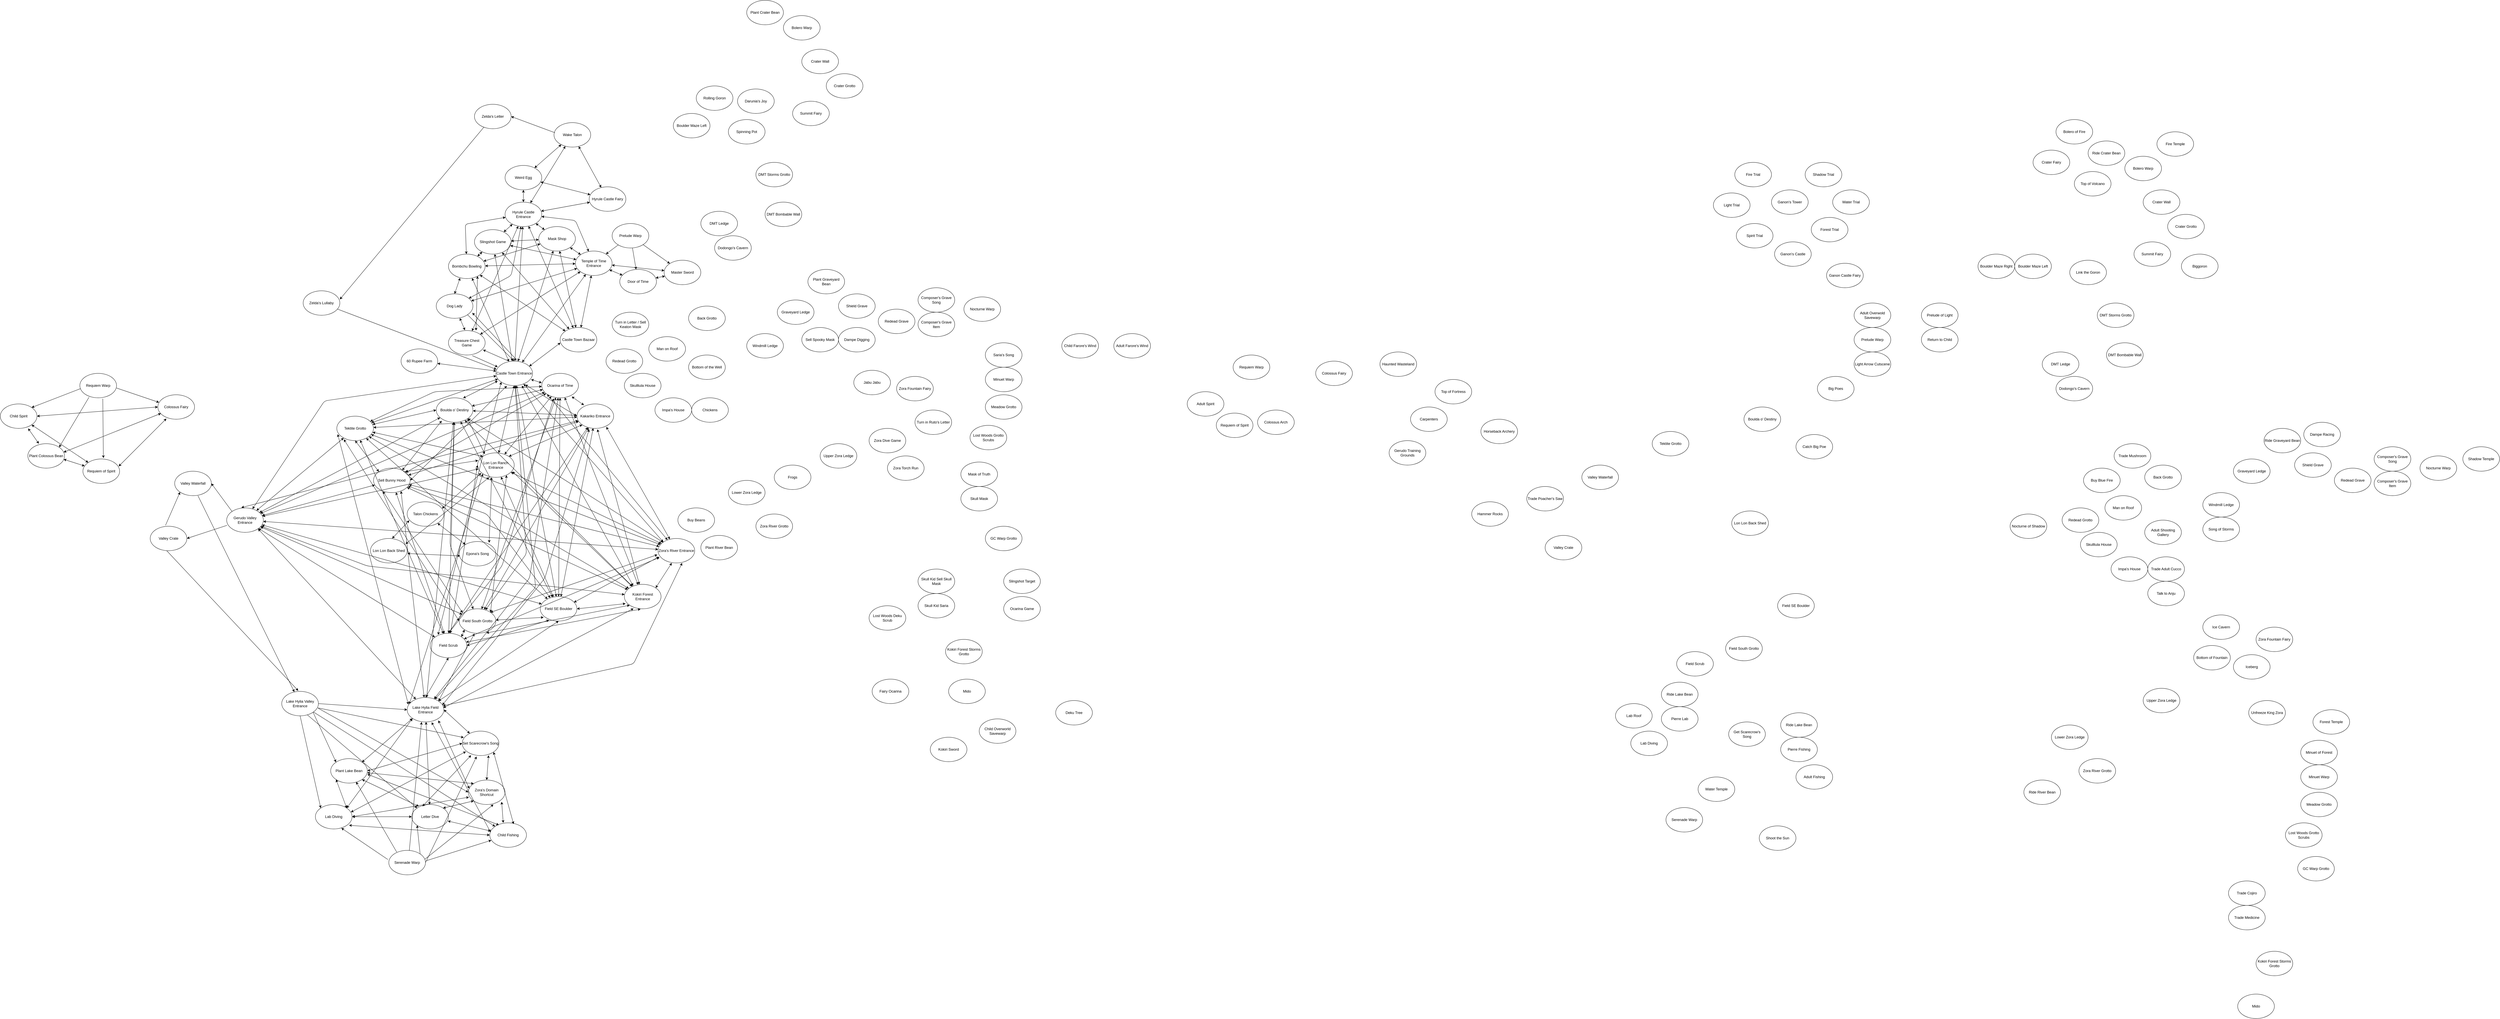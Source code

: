 <mxfile version="10.8.9" type="github"><diagram id="LB0Hpj8YokM5M-u0kH-_" name="Page-1"><mxGraphModel dx="4584" dy="2413" grid="1" gridSize="10" guides="1" tooltips="1" connect="1" arrows="1" fold="1" page="1" pageScale="1" pageWidth="850" pageHeight="1100" math="0" shadow="0"><root><mxCell id="0"/><mxCell id="1" parent="0"/><mxCell id="vrl8r9AMA_IShWxP_Bvl-1" value="Mido" style="ellipse;whiteSpace=wrap;html=1;" parent="1" vertex="1"><mxGeometry x="1190" y="1560" width="120" height="80" as="geometry"/></mxCell><mxCell id="vrl8r9AMA_IShWxP_Bvl-2" value="Kokiri Sword" style="ellipse;whiteSpace=wrap;html=1;" parent="1" vertex="1"><mxGeometry x="1130" y="1750" width="120" height="80" as="geometry"/></mxCell><mxCell id="vrl8r9AMA_IShWxP_Bvl-3" value="Fairy Ocarina" style="ellipse;whiteSpace=wrap;html=1;" parent="1" vertex="1"><mxGeometry x="940" y="1560" width="120" height="80" as="geometry"/></mxCell><mxCell id="vrl8r9AMA_IShWxP_Bvl-4" value="Kokiri Forest Storms Grotto" style="ellipse;whiteSpace=wrap;html=1;" parent="1" vertex="1"><mxGeometry x="1180" y="1430" width="120" height="80" as="geometry"/></mxCell><mxCell id="vrl8r9AMA_IShWxP_Bvl-5" value="Ocarina Game" style="ellipse;whiteSpace=wrap;html=1;" parent="1" vertex="1"><mxGeometry x="1370" y="1290" width="120" height="80" as="geometry"/></mxCell><mxCell id="vrl8r9AMA_IShWxP_Bvl-6" value="&lt;div&gt;Slingshot Target&lt;/div&gt;" style="ellipse;whiteSpace=wrap;html=1;" parent="1" vertex="1"><mxGeometry x="1370" y="1200" width="120" height="80" as="geometry"/></mxCell><mxCell id="vrl8r9AMA_IShWxP_Bvl-7" value="GC Warp Grotto" style="ellipse;whiteSpace=wrap;html=1;" parent="1" vertex="1"><mxGeometry x="1310" y="1060" width="120" height="80" as="geometry"/></mxCell><mxCell id="vrl8r9AMA_IShWxP_Bvl-8" value="Skull Kid Saria" style="ellipse;whiteSpace=wrap;html=1;" parent="1" vertex="1"><mxGeometry x="1090" y="1280" width="120" height="80" as="geometry"/></mxCell><mxCell id="vrl8r9AMA_IShWxP_Bvl-9" value="Skull Kid Sell Skull Mask" style="ellipse;whiteSpace=wrap;html=1;" parent="1" vertex="1"><mxGeometry x="1090" y="1200" width="120" height="80" as="geometry"/></mxCell><mxCell id="vrl8r9AMA_IShWxP_Bvl-10" value="Skull Mask" style="ellipse;whiteSpace=wrap;html=1;" parent="1" vertex="1"><mxGeometry x="1230" y="930" width="120" height="80" as="geometry"/></mxCell><mxCell id="vrl8r9AMA_IShWxP_Bvl-11" value="Mask of Truth" style="ellipse;whiteSpace=wrap;html=1;" parent="1" vertex="1"><mxGeometry x="1230" y="850" width="120" height="80" as="geometry"/></mxCell><mxCell id="vrl8r9AMA_IShWxP_Bvl-12" value="Deku Tree" style="ellipse;whiteSpace=wrap;html=1;" parent="1" vertex="1"><mxGeometry x="1540" y="1630" width="120" height="80" as="geometry"/></mxCell><mxCell id="vrl8r9AMA_IShWxP_Bvl-13" value="Meadow Grotto" style="ellipse;whiteSpace=wrap;html=1;" parent="1" vertex="1"><mxGeometry x="1310" y="630" width="120" height="80" as="geometry"/></mxCell><mxCell id="vrl8r9AMA_IShWxP_Bvl-14" value="Saria's Song" style="ellipse;whiteSpace=wrap;html=1;" parent="1" vertex="1"><mxGeometry x="1310" y="460" width="120" height="80" as="geometry"/></mxCell><mxCell id="vrl8r9AMA_IShWxP_Bvl-15" value="Lost Woods Deku Scrub" style="ellipse;whiteSpace=wrap;html=1;" parent="1" vertex="1"><mxGeometry x="930" y="1320" width="120" height="80" as="geometry"/></mxCell><mxCell id="vrl8r9AMA_IShWxP_Bvl-16" value="Lost Woods Grotto Scrubs" style="ellipse;whiteSpace=wrap;html=1;" parent="1" vertex="1"><mxGeometry x="1260" y="730" width="120" height="80" as="geometry"/></mxCell><mxCell id="vrl8r9AMA_IShWxP_Bvl-17" value="Field SE Boulder" style="ellipse;whiteSpace=wrap;html=1;" parent="1" vertex="1"><mxGeometry x="-145" y="1290" width="120" height="80" as="geometry"/></mxCell><mxCell id="vrl8r9AMA_IShWxP_Bvl-18" value="Field South Grotto" style="ellipse;whiteSpace=wrap;html=1;" parent="1" vertex="1"><mxGeometry x="-410" y="1330" width="120" height="80" as="geometry"/></mxCell><mxCell id="vrl8r9AMA_IShWxP_Bvl-19" value="Field Scrub" style="ellipse;whiteSpace=wrap;html=1;" parent="1" vertex="1"><mxGeometry x="-505" y="1410" width="120" height="80" as="geometry"/></mxCell><mxCell id="vrl8r9AMA_IShWxP_Bvl-20" value="Tektite Grotto" style="ellipse;whiteSpace=wrap;html=1;" parent="1" vertex="1"><mxGeometry x="-810" y="700" width="120" height="80" as="geometry"/></mxCell><mxCell id="vrl8r9AMA_IShWxP_Bvl-21" value="Boulda o' Destiny" style="ellipse;whiteSpace=wrap;html=1;" parent="1" vertex="1"><mxGeometry x="-485" y="640" width="120" height="80" as="geometry"/></mxCell><mxCell id="vrl8r9AMA_IShWxP_Bvl-22" value="Sell Bunny Hood" style="ellipse;whiteSpace=wrap;html=1;" parent="1" vertex="1"><mxGeometry x="-690" y="870" width="120" height="80" as="geometry"/></mxCell><mxCell id="vrl8r9AMA_IShWxP_Bvl-23" value="Ocarina of Time" style="ellipse;whiteSpace=wrap;html=1;" parent="1" vertex="1"><mxGeometry x="-140" y="560" width="120" height="80" as="geometry"/></mxCell><mxCell id="vrl8r9AMA_IShWxP_Bvl-24" value="Talon Chickens" style="ellipse;whiteSpace=wrap;html=1;" parent="1" vertex="1"><mxGeometry x="-580" y="980" width="120" height="80" as="geometry"/></mxCell><mxCell id="vrl8r9AMA_IShWxP_Bvl-25" value="Epona's Song" style="ellipse;whiteSpace=wrap;html=1;" parent="1" vertex="1"><mxGeometry x="-410" y="1110" width="120" height="80" as="geometry"/></mxCell><mxCell id="vrl8r9AMA_IShWxP_Bvl-26" value="Lon Lon Back Shed" style="ellipse;whiteSpace=wrap;html=1;" parent="1" vertex="1"><mxGeometry x="-700" y="1100" width="120" height="80" as="geometry"/></mxCell><mxCell id="vrl8r9AMA_IShWxP_Bvl-27" value="Valley Waterfall" style="ellipse;whiteSpace=wrap;html=1;" parent="1" vertex="1"><mxGeometry x="-1340" y="880" width="120" height="80" as="geometry"/></mxCell><mxCell id="vrl8r9AMA_IShWxP_Bvl-28" value="Valley Crate" style="ellipse;whiteSpace=wrap;html=1;" parent="1" vertex="1"><mxGeometry x="-1420" y="1060" width="120" height="80" as="geometry"/></mxCell><mxCell id="vrl8r9AMA_IShWxP_Bvl-29" value="Set Scarecrow's Song" style="ellipse;whiteSpace=wrap;html=1;" parent="1" vertex="1"><mxGeometry x="-400" y="1730" width="120" height="80" as="geometry"/></mxCell><mxCell id="vrl8r9AMA_IShWxP_Bvl-30" value="Child Fishing" style="ellipse;whiteSpace=wrap;html=1;" parent="1" vertex="1"><mxGeometry x="-310" y="2030" width="120" height="80" as="geometry"/></mxCell><mxCell id="vrl8r9AMA_IShWxP_Bvl-31" value="Letter Dive" style="ellipse;whiteSpace=wrap;html=1;" parent="1" vertex="1"><mxGeometry x="-565" y="1970" width="120" height="80" as="geometry"/></mxCell><mxCell id="vrl8r9AMA_IShWxP_Bvl-32" value="Plant Lake Bean" style="ellipse;whiteSpace=wrap;html=1;" parent="1" vertex="1"><mxGeometry x="-830" y="1820" width="120" height="80" as="geometry"/></mxCell><mxCell id="vrl8r9AMA_IShWxP_Bvl-33" value="Lab Diving" style="ellipse;whiteSpace=wrap;html=1;" parent="1" vertex="1"><mxGeometry x="-880" y="1970" width="120" height="80" as="geometry"/></mxCell><mxCell id="vrl8r9AMA_IShWxP_Bvl-34" value="Colossus Fairy" style="ellipse;whiteSpace=wrap;html=1;" parent="1" vertex="1"><mxGeometry x="-1395" y="630" width="120" height="80" as="geometry"/></mxCell><mxCell id="vrl8r9AMA_IShWxP_Bvl-35" value="Requiem of Spirit" style="ellipse;whiteSpace=wrap;html=1;" parent="1" vertex="1"><mxGeometry x="-1640" y="840" width="120" height="80" as="geometry"/></mxCell><mxCell id="vrl8r9AMA_IShWxP_Bvl-36" value="Plant Colossus Bean" style="ellipse;whiteSpace=wrap;html=1;" parent="1" vertex="1"><mxGeometry x="-1820" y="790" width="120" height="80" as="geometry"/></mxCell><mxCell id="vrl8r9AMA_IShWxP_Bvl-37" value="Child Spirit" style="ellipse;whiteSpace=wrap;html=1;" parent="1" vertex="1"><mxGeometry x="-1910" y="660" width="120" height="80" as="geometry"/></mxCell><mxCell id="vrl8r9AMA_IShWxP_Bvl-38" value="60 Rupee Farm" style="ellipse;whiteSpace=wrap;html=1;" parent="1" vertex="1"><mxGeometry x="-600" y="480" width="120" height="80" as="geometry"/></mxCell><mxCell id="vrl8r9AMA_IShWxP_Bvl-39" value="Treasure Chest Game" style="ellipse;whiteSpace=wrap;html=1;" parent="1" vertex="1"><mxGeometry x="-445" y="420" width="120" height="80" as="geometry"/></mxCell><mxCell id="vrl8r9AMA_IShWxP_Bvl-40" value="Dog Lady" style="ellipse;whiteSpace=wrap;html=1;" parent="1" vertex="1"><mxGeometry x="-485" y="300" width="120" height="80" as="geometry"/></mxCell><mxCell id="vrl8r9AMA_IShWxP_Bvl-41" value="Bombchu Bowling" style="ellipse;whiteSpace=wrap;html=1;" parent="1" vertex="1"><mxGeometry x="-445" y="170" width="120" height="80" as="geometry"/></mxCell><mxCell id="vrl8r9AMA_IShWxP_Bvl-42" value="Slingshot Game" style="ellipse;whiteSpace=wrap;html=1;" parent="1" vertex="1"><mxGeometry x="-360" y="90" width="120" height="80" as="geometry"/></mxCell><mxCell id="vrl8r9AMA_IShWxP_Bvl-43" value="Mask Shop" style="ellipse;whiteSpace=wrap;html=1;" parent="1" vertex="1"><mxGeometry x="-150" y="80" width="120" height="80" as="geometry"/></mxCell><mxCell id="vrl8r9AMA_IShWxP_Bvl-44" value="Weird Egg" style="ellipse;whiteSpace=wrap;html=1;" parent="1" vertex="1"><mxGeometry x="-260" y="-120" width="120" height="80" as="geometry"/></mxCell><mxCell id="vrl8r9AMA_IShWxP_Bvl-45" value="Wake Talon" style="ellipse;whiteSpace=wrap;html=1;" parent="1" vertex="1"><mxGeometry x="-100" y="-260" width="120" height="80" as="geometry"/></mxCell><mxCell id="vrl8r9AMA_IShWxP_Bvl-46" value="Zelda's Letter" style="ellipse;whiteSpace=wrap;html=1;" parent="1" vertex="1"><mxGeometry x="-360" y="-320" width="120" height="80" as="geometry"/></mxCell><mxCell id="vrl8r9AMA_IShWxP_Bvl-47" value="Zelda's Lullaby" style="ellipse;whiteSpace=wrap;html=1;" parent="1" vertex="1"><mxGeometry x="-920" y="290" width="120" height="80" as="geometry"/></mxCell><mxCell id="vrl8r9AMA_IShWxP_Bvl-48" value="Prelude Warp" style="ellipse;whiteSpace=wrap;html=1;" parent="1" vertex="1"><mxGeometry x="90" y="70" width="120" height="80" as="geometry"/></mxCell><mxCell id="vrl8r9AMA_IShWxP_Bvl-49" value="Master Sword" style="ellipse;whiteSpace=wrap;html=1;" parent="1" vertex="1"><mxGeometry x="260" y="190" width="120" height="80" as="geometry"/></mxCell><mxCell id="vrl8r9AMA_IShWxP_Bvl-50" value="Redead Grotto" style="ellipse;whiteSpace=wrap;html=1;" parent="1" vertex="1"><mxGeometry x="70" y="480" width="120" height="80" as="geometry"/></mxCell><mxCell id="vrl8r9AMA_IShWxP_Bvl-51" value="Skulltula House" style="ellipse;whiteSpace=wrap;html=1;" parent="1" vertex="1"><mxGeometry x="130" y="560" width="120" height="80" as="geometry"/></mxCell><mxCell id="vrl8r9AMA_IShWxP_Bvl-52" value="Impa's House" style="ellipse;whiteSpace=wrap;html=1;" parent="1" vertex="1"><mxGeometry x="230" y="640" width="120" height="80" as="geometry"/></mxCell><mxCell id="vrl8r9AMA_IShWxP_Bvl-53" value="Chickens" style="ellipse;whiteSpace=wrap;html=1;" parent="1" vertex="1"><mxGeometry x="350" y="640" width="120" height="80" as="geometry"/></mxCell><mxCell id="vrl8r9AMA_IShWxP_Bvl-54" value="Man on Roof" style="ellipse;whiteSpace=wrap;html=1;" parent="1" vertex="1"><mxGeometry x="210" y="440" width="120" height="80" as="geometry"/></mxCell><mxCell id="vrl8r9AMA_IShWxP_Bvl-55" value="Turn in Letter / Sell Keaton Mask" style="ellipse;whiteSpace=wrap;html=1;" parent="1" vertex="1"><mxGeometry x="90" y="360" width="120" height="80" as="geometry"/></mxCell><mxCell id="m6HwMXx7QkA-O2I32vpb-1" value="Back Grotto" style="ellipse;whiteSpace=wrap;html=1;" vertex="1" parent="1"><mxGeometry x="340" y="340" width="120" height="80" as="geometry"/></mxCell><mxCell id="m6HwMXx7QkA-O2I32vpb-2" value="Bottom of the Well" style="ellipse;whiteSpace=wrap;html=1;" vertex="1" parent="1"><mxGeometry x="340" y="500" width="120" height="80" as="geometry"/></mxCell><mxCell id="m6HwMXx7QkA-O2I32vpb-3" value="Windmill Ledge" style="ellipse;whiteSpace=wrap;html=1;" vertex="1" parent="1"><mxGeometry x="530" y="430" width="120" height="80" as="geometry"/></mxCell><mxCell id="m6HwMXx7QkA-O2I32vpb-4" value="Graveyard Ledge" style="ellipse;whiteSpace=wrap;html=1;" vertex="1" parent="1"><mxGeometry x="630" y="320" width="120" height="80" as="geometry"/></mxCell><mxCell id="m6HwMXx7QkA-O2I32vpb-5" value="Sell Spooky Mask" style="ellipse;whiteSpace=wrap;html=1;" vertex="1" parent="1"><mxGeometry x="710" y="410" width="120" height="80" as="geometry"/></mxCell><mxCell id="m6HwMXx7QkA-O2I32vpb-6" value="Dampe Digging" style="ellipse;whiteSpace=wrap;html=1;" vertex="1" parent="1"><mxGeometry x="830" y="410" width="120" height="80" as="geometry"/></mxCell><mxCell id="m6HwMXx7QkA-O2I32vpb-7" value="Shield Grave" style="ellipse;whiteSpace=wrap;html=1;" vertex="1" parent="1"><mxGeometry x="830" y="300" width="120" height="80" as="geometry"/></mxCell><mxCell id="m6HwMXx7QkA-O2I32vpb-8" value="Redead Grave" style="ellipse;whiteSpace=wrap;html=1;" vertex="1" parent="1"><mxGeometry x="960" y="350" width="120" height="80" as="geometry"/></mxCell><mxCell id="m6HwMXx7QkA-O2I32vpb-9" value="Composer's Grave Song" style="ellipse;whiteSpace=wrap;html=1;" vertex="1" parent="1"><mxGeometry x="1090" y="280" width="120" height="80" as="geometry"/></mxCell><mxCell id="m6HwMXx7QkA-O2I32vpb-10" value="Composer's Grave Item" style="ellipse;whiteSpace=wrap;html=1;" vertex="1" parent="1"><mxGeometry x="1090" y="360" width="120" height="80" as="geometry"/></mxCell><mxCell id="m6HwMXx7QkA-O2I32vpb-11" value="Buy Beans" style="ellipse;whiteSpace=wrap;html=1;" vertex="1" parent="1"><mxGeometry x="305" y="1000" width="120" height="80" as="geometry"/></mxCell><mxCell id="m6HwMXx7QkA-O2I32vpb-12" value="Lower Zora Ledge" style="ellipse;whiteSpace=wrap;html=1;" vertex="1" parent="1"><mxGeometry x="470" y="910" width="120" height="80" as="geometry"/></mxCell><mxCell id="m6HwMXx7QkA-O2I32vpb-13" value="Frogs" style="ellipse;whiteSpace=wrap;html=1;" vertex="1" parent="1"><mxGeometry x="620" y="860" width="120" height="80" as="geometry"/></mxCell><mxCell id="m6HwMXx7QkA-O2I32vpb-14" value="Upper Zora Ledge" style="ellipse;whiteSpace=wrap;html=1;" vertex="1" parent="1"><mxGeometry x="770" y="790" width="120" height="80" as="geometry"/></mxCell><mxCell id="m6HwMXx7QkA-O2I32vpb-15" value="Zora River Grotto" style="ellipse;whiteSpace=wrap;html=1;" vertex="1" parent="1"><mxGeometry x="560" y="1020" width="120" height="80" as="geometry"/></mxCell><mxCell id="m6HwMXx7QkA-O2I32vpb-16" value="Nocturne Warp" style="ellipse;whiteSpace=wrap;html=1;" vertex="1" parent="1"><mxGeometry x="1240" y="310" width="120" height="80" as="geometry"/></mxCell><mxCell id="m6HwMXx7QkA-O2I32vpb-17" value="Serenade Warp" style="ellipse;whiteSpace=wrap;html=1;" vertex="1" parent="1"><mxGeometry x="-640" y="2120" width="120" height="80" as="geometry"/></mxCell><mxCell id="m6HwMXx7QkA-O2I32vpb-18" value="Minuet Warp" style="ellipse;whiteSpace=wrap;html=1;" vertex="1" parent="1"><mxGeometry x="1310" y="540" width="120" height="80" as="geometry"/></mxCell><mxCell id="m6HwMXx7QkA-O2I32vpb-19" value="Requiem Warp" style="ellipse;whiteSpace=wrap;html=1;" vertex="1" parent="1"><mxGeometry x="-1650" y="560" width="120" height="80" as="geometry"/></mxCell><mxCell id="m6HwMXx7QkA-O2I32vpb-20" value="Zora Dive Game" style="ellipse;whiteSpace=wrap;html=1;" vertex="1" parent="1"><mxGeometry x="930" y="740" width="120" height="80" as="geometry"/></mxCell><mxCell id="m6HwMXx7QkA-O2I32vpb-21" value="Zora Torch Run" style="ellipse;whiteSpace=wrap;html=1;" vertex="1" parent="1"><mxGeometry x="990" y="830" width="120" height="80" as="geometry"/></mxCell><mxCell id="m6HwMXx7QkA-O2I32vpb-22" value="Turn in Ruto's Letter" style="ellipse;whiteSpace=wrap;html=1;" vertex="1" parent="1"><mxGeometry x="1080" y="680" width="120" height="80" as="geometry"/></mxCell><mxCell id="m6HwMXx7QkA-O2I32vpb-23" value="Zora Fountain Fairy" style="ellipse;whiteSpace=wrap;html=1;" vertex="1" parent="1"><mxGeometry x="1020" y="570" width="120" height="80" as="geometry"/></mxCell><mxCell id="m6HwMXx7QkA-O2I32vpb-24" value="Jabu Jabu" style="ellipse;whiteSpace=wrap;html=1;" vertex="1" parent="1"><mxGeometry x="880" y="550" width="120" height="80" as="geometry"/></mxCell><mxCell id="m6HwMXx7QkA-O2I32vpb-25" value="Hyrule Castle Fairy" style="ellipse;whiteSpace=wrap;html=1;" vertex="1" parent="1"><mxGeometry x="15" y="-50" width="120" height="80" as="geometry"/></mxCell><mxCell id="m6HwMXx7QkA-O2I32vpb-26" value="Dodongo's Cavern" style="ellipse;whiteSpace=wrap;html=1;" vertex="1" parent="1"><mxGeometry x="425" y="110" width="120" height="80" as="geometry"/></mxCell><mxCell id="m6HwMXx7QkA-O2I32vpb-27" value="DMT Ledge" style="ellipse;whiteSpace=wrap;html=1;" vertex="1" parent="1"><mxGeometry x="380" y="30" width="120" height="80" as="geometry"/></mxCell><mxCell id="m6HwMXx7QkA-O2I32vpb-28" value="DMT Bombable Wall" style="ellipse;whiteSpace=wrap;html=1;" vertex="1" parent="1"><mxGeometry x="590" width="120" height="80" as="geometry"/></mxCell><mxCell id="m6HwMXx7QkA-O2I32vpb-29" value="DMT Storms Grotto" style="ellipse;whiteSpace=wrap;html=1;" vertex="1" parent="1"><mxGeometry x="560" y="-130" width="120" height="80" as="geometry"/></mxCell><mxCell id="m6HwMXx7QkA-O2I32vpb-30" value="Summit Fairy" style="ellipse;whiteSpace=wrap;html=1;" vertex="1" parent="1"><mxGeometry x="680" y="-330" width="120" height="80" as="geometry"/></mxCell><mxCell id="m6HwMXx7QkA-O2I32vpb-31" value="Crater Grotto" style="ellipse;whiteSpace=wrap;html=1;" vertex="1" parent="1"><mxGeometry x="790" y="-420" width="120" height="80" as="geometry"/></mxCell><mxCell id="m6HwMXx7QkA-O2I32vpb-32" value="Crater Wall" style="ellipse;whiteSpace=wrap;html=1;" vertex="1" parent="1"><mxGeometry x="710" y="-500" width="120" height="80" as="geometry"/></mxCell><mxCell id="m6HwMXx7QkA-O2I32vpb-33" value="Spinning Pot" style="ellipse;whiteSpace=wrap;html=1;" vertex="1" parent="1"><mxGeometry x="470" y="-270" width="120" height="80" as="geometry"/></mxCell><mxCell id="m6HwMXx7QkA-O2I32vpb-34" value="Rolling Goron" style="ellipse;whiteSpace=wrap;html=1;" vertex="1" parent="1"><mxGeometry x="365" y="-380" width="120" height="80" as="geometry"/></mxCell><mxCell id="m6HwMXx7QkA-O2I32vpb-35" value="Darunia's Joy" style="ellipse;whiteSpace=wrap;html=1;" vertex="1" parent="1"><mxGeometry x="500" y="-370" width="120" height="80" as="geometry"/></mxCell><mxCell id="m6HwMXx7QkA-O2I32vpb-36" value="Boulder Maze Left" style="ellipse;whiteSpace=wrap;html=1;" vertex="1" parent="1"><mxGeometry x="290" y="-290" width="120" height="80" as="geometry"/></mxCell><mxCell id="m6HwMXx7QkA-O2I32vpb-37" value="Bolero Warp" style="ellipse;whiteSpace=wrap;html=1;" vertex="1" parent="1"><mxGeometry x="650" y="-610" width="120" height="80" as="geometry"/></mxCell><mxCell id="m6HwMXx7QkA-O2I32vpb-38" value="Plant Crater Bean" style="ellipse;whiteSpace=wrap;html=1;" vertex="1" parent="1"><mxGeometry x="530" y="-660" width="120" height="80" as="geometry"/></mxCell><mxCell id="m6HwMXx7QkA-O2I32vpb-39" value="Plant Graveyard Bean" style="ellipse;whiteSpace=wrap;html=1;" vertex="1" parent="1"><mxGeometry x="730" y="220" width="120" height="80" as="geometry"/></mxCell><mxCell id="m6HwMXx7QkA-O2I32vpb-40" value="Plant River Bean" style="ellipse;whiteSpace=wrap;html=1;" vertex="1" parent="1"><mxGeometry x="380" y="1090" width="120" height="80" as="geometry"/></mxCell><mxCell id="m6HwMXx7QkA-O2I32vpb-41" value="Adult Spirit" style="ellipse;whiteSpace=wrap;html=1;" vertex="1" parent="1"><mxGeometry x="1970" y="620" width="120" height="80" as="geometry"/></mxCell><mxCell id="m6HwMXx7QkA-O2I32vpb-42" value="Colossus Arch" style="ellipse;whiteSpace=wrap;html=1;" vertex="1" parent="1"><mxGeometry x="2200" y="680" width="120" height="80" as="geometry"/></mxCell><mxCell id="m6HwMXx7QkA-O2I32vpb-43" value="Requiem of Spirit" style="ellipse;whiteSpace=wrap;html=1;" vertex="1" parent="1"><mxGeometry x="2065" y="690" width="120" height="80" as="geometry"/></mxCell><mxCell id="m6HwMXx7QkA-O2I32vpb-44" value="Requiem Warp" style="ellipse;whiteSpace=wrap;html=1;" vertex="1" parent="1"><mxGeometry x="2120" y="500" width="120" height="80" as="geometry"/></mxCell><mxCell id="m6HwMXx7QkA-O2I32vpb-45" value="Child Farore's Wind" style="ellipse;whiteSpace=wrap;html=1;" vertex="1" parent="1"><mxGeometry x="1560" y="430" width="120" height="80" as="geometry"/></mxCell><mxCell id="m6HwMXx7QkA-O2I32vpb-46" value="Adult Farore's Wind" style="ellipse;whiteSpace=wrap;html=1;" vertex="1" parent="1"><mxGeometry x="1730" y="430" width="120" height="80" as="geometry"/></mxCell><mxCell id="m6HwMXx7QkA-O2I32vpb-47" value="Colossus Fairy" style="ellipse;whiteSpace=wrap;html=1;" vertex="1" parent="1"><mxGeometry x="2390" y="520" width="120" height="80" as="geometry"/></mxCell><mxCell id="m6HwMXx7QkA-O2I32vpb-48" value="Haunted Wasteland" style="ellipse;whiteSpace=wrap;html=1;" vertex="1" parent="1"><mxGeometry x="2600" y="490" width="120" height="80" as="geometry"/></mxCell><mxCell id="m6HwMXx7QkA-O2I32vpb-49" value="Top of Fortress" style="ellipse;whiteSpace=wrap;html=1;" vertex="1" parent="1"><mxGeometry x="2780" y="580" width="120" height="80" as="geometry"/></mxCell><mxCell id="m6HwMXx7QkA-O2I32vpb-50" value="Carpenters" style="ellipse;whiteSpace=wrap;html=1;" vertex="1" parent="1"><mxGeometry x="2700" y="670" width="120" height="80" as="geometry"/></mxCell><mxCell id="m6HwMXx7QkA-O2I32vpb-51" value="Gerudo Training Grounds" style="ellipse;whiteSpace=wrap;html=1;" vertex="1" parent="1"><mxGeometry x="2630" y="780" width="120" height="80" as="geometry"/></mxCell><mxCell id="m6HwMXx7QkA-O2I32vpb-52" value="Horseback Archery" style="ellipse;whiteSpace=wrap;html=1;" vertex="1" parent="1"><mxGeometry x="2930" y="710" width="120" height="80" as="geometry"/></mxCell><mxCell id="m6HwMXx7QkA-O2I32vpb-53" value="Hammer Rocks" style="ellipse;whiteSpace=wrap;html=1;" vertex="1" parent="1"><mxGeometry x="2900" y="980" width="120" height="80" as="geometry"/></mxCell><mxCell id="m6HwMXx7QkA-O2I32vpb-54" value="Trade Poacher's Saw" style="ellipse;whiteSpace=wrap;html=1;" vertex="1" parent="1"><mxGeometry x="3080" y="930" width="120" height="80" as="geometry"/></mxCell><mxCell id="m6HwMXx7QkA-O2I32vpb-55" value="Valley Crate" style="ellipse;whiteSpace=wrap;html=1;" vertex="1" parent="1"><mxGeometry x="3140" y="1090" width="120" height="80" as="geometry"/></mxCell><mxCell id="m6HwMXx7QkA-O2I32vpb-56" value="Valley Waterfall" style="ellipse;whiteSpace=wrap;html=1;" vertex="1" parent="1"><mxGeometry x="3260" y="860" width="120" height="80" as="geometry"/></mxCell><mxCell id="m6HwMXx7QkA-O2I32vpb-57" value="Tektite Grotto" style="ellipse;whiteSpace=wrap;html=1;" vertex="1" parent="1"><mxGeometry x="3490" y="750" width="120" height="80" as="geometry"/></mxCell><mxCell id="m6HwMXx7QkA-O2I32vpb-58" value="Lon Lon Back Shed" style="ellipse;whiteSpace=wrap;html=1;" vertex="1" parent="1"><mxGeometry x="3750" y="1010" width="120" height="80" as="geometry"/></mxCell><mxCell id="m6HwMXx7QkA-O2I32vpb-59" value="Field SE Boulder" style="ellipse;whiteSpace=wrap;html=1;" vertex="1" parent="1"><mxGeometry x="3900" y="1280" width="120" height="80" as="geometry"/></mxCell><mxCell id="m6HwMXx7QkA-O2I32vpb-60" value="Field South Grotto" style="ellipse;whiteSpace=wrap;html=1;" vertex="1" parent="1"><mxGeometry x="3730" y="1420" width="120" height="80" as="geometry"/></mxCell><mxCell id="m6HwMXx7QkA-O2I32vpb-61" value="Field Scrub" style="ellipse;whiteSpace=wrap;html=1;" vertex="1" parent="1"><mxGeometry x="3570" y="1470" width="120" height="80" as="geometry"/></mxCell><mxCell id="m6HwMXx7QkA-O2I32vpb-62" value="Get Scarecrow's Song" style="ellipse;whiteSpace=wrap;html=1;" vertex="1" parent="1"><mxGeometry x="3740" y="1700" width="120" height="80" as="geometry"/></mxCell><mxCell id="m6HwMXx7QkA-O2I32vpb-63" value="Adult Fishing" style="ellipse;whiteSpace=wrap;html=1;" vertex="1" parent="1"><mxGeometry x="3960" y="1840" width="120" height="80" as="geometry"/></mxCell><mxCell id="m6HwMXx7QkA-O2I32vpb-64" value="Shoot the Sun" style="ellipse;whiteSpace=wrap;html=1;" vertex="1" parent="1"><mxGeometry x="3840" y="2040" width="120" height="80" as="geometry"/></mxCell><mxCell id="m6HwMXx7QkA-O2I32vpb-65" value="Pierre Lab" style="ellipse;whiteSpace=wrap;html=1;" vertex="1" parent="1"><mxGeometry x="3520" y="1650" width="120" height="80" as="geometry"/></mxCell><mxCell id="m6HwMXx7QkA-O2I32vpb-66" value="Lab Diving" style="ellipse;whiteSpace=wrap;html=1;" vertex="1" parent="1"><mxGeometry x="3420" y="1730" width="120" height="80" as="geometry"/></mxCell><mxCell id="m6HwMXx7QkA-O2I32vpb-67" value="Serenade Warp" style="ellipse;whiteSpace=wrap;html=1;" vertex="1" parent="1"><mxGeometry x="3535" y="1980" width="120" height="80" as="geometry"/></mxCell><mxCell id="m6HwMXx7QkA-O2I32vpb-68" value="Lab Roof" style="ellipse;whiteSpace=wrap;html=1;" vertex="1" parent="1"><mxGeometry x="3370" y="1640" width="120" height="80" as="geometry"/></mxCell><mxCell id="m6HwMXx7QkA-O2I32vpb-69" value="Ride Lake Bean" style="ellipse;whiteSpace=wrap;html=1;" vertex="1" parent="1"><mxGeometry x="3520" y="1570" width="120" height="80" as="geometry"/></mxCell><mxCell id="m6HwMXx7QkA-O2I32vpb-70" value="Pierre Fishing" style="ellipse;whiteSpace=wrap;html=1;" vertex="1" parent="1"><mxGeometry x="3910" y="1750" width="120" height="80" as="geometry"/></mxCell><mxCell id="m6HwMXx7QkA-O2I32vpb-71" value="Ride Lake Bean" style="ellipse;whiteSpace=wrap;html=1;" vertex="1" parent="1"><mxGeometry x="3910" y="1670" width="120" height="80" as="geometry"/></mxCell><mxCell id="m6HwMXx7QkA-O2I32vpb-72" value="Water Temple" style="ellipse;whiteSpace=wrap;html=1;" vertex="1" parent="1"><mxGeometry x="3640" y="1880" width="120" height="80" as="geometry"/></mxCell><mxCell id="m6HwMXx7QkA-O2I32vpb-73" value="Boulda o' Destiny" style="ellipse;whiteSpace=wrap;html=1;" vertex="1" parent="1"><mxGeometry x="3790" y="670" width="120" height="80" as="geometry"/></mxCell><mxCell id="m6HwMXx7QkA-O2I32vpb-74" value="Big Poes" style="ellipse;whiteSpace=wrap;html=1;" vertex="1" parent="1"><mxGeometry x="4030" y="570" width="120" height="80" as="geometry"/></mxCell><mxCell id="m6HwMXx7QkA-O2I32vpb-75" value="Catch Big Poe" style="ellipse;whiteSpace=wrap;html=1;" vertex="1" parent="1"><mxGeometry x="3960" y="760" width="120" height="80" as="geometry"/></mxCell><mxCell id="m6HwMXx7QkA-O2I32vpb-76" value="Prelude Warp" style="ellipse;whiteSpace=wrap;html=1;" vertex="1" parent="1"><mxGeometry x="4150" y="410" width="120" height="80" as="geometry"/></mxCell><mxCell id="m6HwMXx7QkA-O2I32vpb-77" value="Adult Overwold Savewarp" style="ellipse;whiteSpace=wrap;html=1;" vertex="1" parent="1"><mxGeometry x="4150" y="330" width="120" height="80" as="geometry"/></mxCell><mxCell id="m6HwMXx7QkA-O2I32vpb-78" value="Child Overworld Savewarp" style="ellipse;whiteSpace=wrap;html=1;" vertex="1" parent="1"><mxGeometry x="1290" y="1690" width="120" height="80" as="geometry"/></mxCell><mxCell id="m6HwMXx7QkA-O2I32vpb-79" value="Light Arrow Cutscene" style="ellipse;whiteSpace=wrap;html=1;" vertex="1" parent="1"><mxGeometry x="4150" y="490" width="120" height="80" as="geometry"/></mxCell><mxCell id="m6HwMXx7QkA-O2I32vpb-80" value="Return to Child" style="ellipse;whiteSpace=wrap;html=1;" vertex="1" parent="1"><mxGeometry x="4370" y="410" width="120" height="80" as="geometry"/></mxCell><mxCell id="m6HwMXx7QkA-O2I32vpb-81" value="Prelude of Light" style="ellipse;whiteSpace=wrap;html=1;" vertex="1" parent="1"><mxGeometry x="4370" y="330" width="120" height="80" as="geometry"/></mxCell><mxCell id="m6HwMXx7QkA-O2I32vpb-82" value="Ganon Castle Fairy" style="ellipse;whiteSpace=wrap;html=1;" vertex="1" parent="1"><mxGeometry x="4060" y="200" width="120" height="80" as="geometry"/></mxCell><mxCell id="m6HwMXx7QkA-O2I32vpb-83" value="Ganon's Castle" style="ellipse;whiteSpace=wrap;html=1;" vertex="1" parent="1"><mxGeometry x="3890" y="130" width="120" height="80" as="geometry"/></mxCell><mxCell id="m6HwMXx7QkA-O2I32vpb-84" value="Spirit Trial" style="ellipse;whiteSpace=wrap;html=1;" vertex="1" parent="1"><mxGeometry x="3765" y="70" width="120" height="80" as="geometry"/></mxCell><mxCell id="m6HwMXx7QkA-O2I32vpb-85" value="Light Trial" style="ellipse;whiteSpace=wrap;html=1;" vertex="1" parent="1"><mxGeometry x="3690" y="-30" width="120" height="80" as="geometry"/></mxCell><mxCell id="m6HwMXx7QkA-O2I32vpb-86" value="Forest Trial" style="ellipse;whiteSpace=wrap;html=1;" vertex="1" parent="1"><mxGeometry x="4010" y="50" width="120" height="80" as="geometry"/></mxCell><mxCell id="m6HwMXx7QkA-O2I32vpb-87" value="Water Trial" style="ellipse;whiteSpace=wrap;html=1;" vertex="1" parent="1"><mxGeometry x="4080" y="-40" width="120" height="80" as="geometry"/></mxCell><mxCell id="m6HwMXx7QkA-O2I32vpb-88" value="Shadow Trial" style="ellipse;whiteSpace=wrap;html=1;" vertex="1" parent="1"><mxGeometry x="3990" y="-130" width="120" height="80" as="geometry"/></mxCell><mxCell id="m6HwMXx7QkA-O2I32vpb-89" value="Fire Trial" style="ellipse;whiteSpace=wrap;html=1;" vertex="1" parent="1"><mxGeometry x="3760" y="-130" width="120" height="80" as="geometry"/></mxCell><mxCell id="m6HwMXx7QkA-O2I32vpb-90" value="Ganon's Tower" style="ellipse;whiteSpace=wrap;html=1;" vertex="1" parent="1"><mxGeometry x="3880" y="-40" width="120" height="80" as="geometry"/></mxCell><mxCell id="m6HwMXx7QkA-O2I32vpb-91" value="Nocturne of Shadow" style="ellipse;whiteSpace=wrap;html=1;" vertex="1" parent="1"><mxGeometry x="4660" y="1020" width="120" height="80" as="geometry"/></mxCell><mxCell id="m6HwMXx7QkA-O2I32vpb-92" value="Redead Grotto" style="ellipse;whiteSpace=wrap;html=1;" vertex="1" parent="1"><mxGeometry x="4830" y="1000" width="120" height="80" as="geometry"/></mxCell><mxCell id="m6HwMXx7QkA-O2I32vpb-93" value="Skulltula House" style="ellipse;whiteSpace=wrap;html=1;" vertex="1" parent="1"><mxGeometry x="4890" y="1080" width="120" height="80" as="geometry"/></mxCell><mxCell id="m6HwMXx7QkA-O2I32vpb-94" value="Impa's House" style="ellipse;whiteSpace=wrap;html=1;" vertex="1" parent="1"><mxGeometry x="4990" y="1160" width="120" height="80" as="geometry"/></mxCell><mxCell id="m6HwMXx7QkA-O2I32vpb-95" value="Trade Adult Cucco" style="ellipse;whiteSpace=wrap;html=1;" vertex="1" parent="1"><mxGeometry x="5110" y="1160" width="120" height="80" as="geometry"/></mxCell><mxCell id="m6HwMXx7QkA-O2I32vpb-96" value="Man on Roof" style="ellipse;whiteSpace=wrap;html=1;" vertex="1" parent="1"><mxGeometry x="4970" y="960" width="120" height="80" as="geometry"/></mxCell><mxCell id="m6HwMXx7QkA-O2I32vpb-97" value="Buy Blue Fire" style="ellipse;whiteSpace=wrap;html=1;" vertex="1" parent="1"><mxGeometry x="4900" y="870" width="120" height="80" as="geometry"/></mxCell><mxCell id="m6HwMXx7QkA-O2I32vpb-98" value="Back Grotto" style="ellipse;whiteSpace=wrap;html=1;" vertex="1" parent="1"><mxGeometry x="5100" y="860" width="120" height="80" as="geometry"/></mxCell><mxCell id="m6HwMXx7QkA-O2I32vpb-99" value="Adult Shooting Gallery" style="ellipse;whiteSpace=wrap;html=1;" vertex="1" parent="1"><mxGeometry x="5100" y="1040" width="120" height="80" as="geometry"/></mxCell><mxCell id="m6HwMXx7QkA-O2I32vpb-100" value="Windmill Ledge" style="ellipse;whiteSpace=wrap;html=1;" vertex="1" parent="1"><mxGeometry x="5290" y="950" width="120" height="80" as="geometry"/></mxCell><mxCell id="m6HwMXx7QkA-O2I32vpb-101" value="Graveyard Ledge" style="ellipse;whiteSpace=wrap;html=1;" vertex="1" parent="1"><mxGeometry x="5390" y="840" width="120" height="80" as="geometry"/></mxCell><mxCell id="m6HwMXx7QkA-O2I32vpb-103" value="Dampe Racing" style="ellipse;whiteSpace=wrap;html=1;" vertex="1" parent="1"><mxGeometry x="5620" y="720" width="120" height="80" as="geometry"/></mxCell><mxCell id="m6HwMXx7QkA-O2I32vpb-104" value="Shield Grave" style="ellipse;whiteSpace=wrap;html=1;" vertex="1" parent="1"><mxGeometry x="5590" y="820" width="120" height="80" as="geometry"/></mxCell><mxCell id="m6HwMXx7QkA-O2I32vpb-105" value="Redead Grave" style="ellipse;whiteSpace=wrap;html=1;" vertex="1" parent="1"><mxGeometry x="5720" y="870" width="120" height="80" as="geometry"/></mxCell><mxCell id="m6HwMXx7QkA-O2I32vpb-106" value="Composer's Grave Song" style="ellipse;whiteSpace=wrap;html=1;" vertex="1" parent="1"><mxGeometry x="5850" y="800" width="120" height="80" as="geometry"/></mxCell><mxCell id="m6HwMXx7QkA-O2I32vpb-107" value="Composer's Grave Item" style="ellipse;whiteSpace=wrap;html=1;" vertex="1" parent="1"><mxGeometry x="5850" y="880" width="120" height="80" as="geometry"/></mxCell><mxCell id="m6HwMXx7QkA-O2I32vpb-108" value="Nocturne Warp" style="ellipse;whiteSpace=wrap;html=1;" vertex="1" parent="1"><mxGeometry x="6000" y="830" width="120" height="80" as="geometry"/></mxCell><mxCell id="m6HwMXx7QkA-O2I32vpb-109" value="Ride Graveyard Bean" style="ellipse;whiteSpace=wrap;html=1;" vertex="1" parent="1"><mxGeometry x="5490" y="740" width="120" height="80" as="geometry"/></mxCell><mxCell id="m6HwMXx7QkA-O2I32vpb-110" value="Song of Storms" style="ellipse;whiteSpace=wrap;html=1;" vertex="1" parent="1"><mxGeometry x="5290" y="1030" width="120" height="80" as="geometry"/></mxCell><mxCell id="m6HwMXx7QkA-O2I32vpb-111" value="Talk to Anju" style="ellipse;whiteSpace=wrap;html=1;" vertex="1" parent="1"><mxGeometry x="5110" y="1240" width="120" height="80" as="geometry"/></mxCell><mxCell id="m6HwMXx7QkA-O2I32vpb-112" value="Shadow Temple" style="ellipse;whiteSpace=wrap;html=1;" vertex="1" parent="1"><mxGeometry x="6140" y="800" width="120" height="80" as="geometry"/></mxCell><mxCell id="m6HwMXx7QkA-O2I32vpb-113" value="Trade Mushroom" style="ellipse;whiteSpace=wrap;html=1;" vertex="1" parent="1"><mxGeometry x="5000" y="790" width="120" height="80" as="geometry"/></mxCell><mxCell id="m6HwMXx7QkA-O2I32vpb-114" value="Dodongo's Cavern" style="ellipse;whiteSpace=wrap;html=1;" vertex="1" parent="1"><mxGeometry x="4810" y="570" width="120" height="80" as="geometry"/></mxCell><mxCell id="m6HwMXx7QkA-O2I32vpb-115" value="DMT Ledge" style="ellipse;whiteSpace=wrap;html=1;" vertex="1" parent="1"><mxGeometry x="4765" y="490" width="120" height="80" as="geometry"/></mxCell><mxCell id="m6HwMXx7QkA-O2I32vpb-116" value="DMT Bombable Wall" style="ellipse;whiteSpace=wrap;html=1;" vertex="1" parent="1"><mxGeometry x="4975" y="460" width="120" height="80" as="geometry"/></mxCell><mxCell id="m6HwMXx7QkA-O2I32vpb-117" value="DMT Storms Grotto" style="ellipse;whiteSpace=wrap;html=1;" vertex="1" parent="1"><mxGeometry x="4945" y="330" width="120" height="80" as="geometry"/></mxCell><mxCell id="m6HwMXx7QkA-O2I32vpb-118" value="Summit Fairy" style="ellipse;whiteSpace=wrap;html=1;" vertex="1" parent="1"><mxGeometry x="5065" y="130" width="120" height="80" as="geometry"/></mxCell><mxCell id="m6HwMXx7QkA-O2I32vpb-119" value="Crater Grotto" style="ellipse;whiteSpace=wrap;html=1;" vertex="1" parent="1"><mxGeometry x="5175" y="40" width="120" height="80" as="geometry"/></mxCell><mxCell id="m6HwMXx7QkA-O2I32vpb-120" value="Crater Wall" style="ellipse;whiteSpace=wrap;html=1;" vertex="1" parent="1"><mxGeometry x="5095" y="-40" width="120" height="80" as="geometry"/></mxCell><mxCell id="m6HwMXx7QkA-O2I32vpb-121" value="Link the Goron" style="ellipse;whiteSpace=wrap;html=1;" vertex="1" parent="1"><mxGeometry x="4855" y="190" width="120" height="80" as="geometry"/></mxCell><mxCell id="m6HwMXx7QkA-O2I32vpb-124" value="Boulder Maze Left" style="ellipse;whiteSpace=wrap;html=1;" vertex="1" parent="1"><mxGeometry x="4675" y="170" width="120" height="80" as="geometry"/></mxCell><mxCell id="m6HwMXx7QkA-O2I32vpb-125" value="Bolero Warp" style="ellipse;whiteSpace=wrap;html=1;" vertex="1" parent="1"><mxGeometry x="5035" y="-150" width="120" height="80" as="geometry"/></mxCell><mxCell id="m6HwMXx7QkA-O2I32vpb-126" value="Ride Crater Bean" style="ellipse;whiteSpace=wrap;html=1;" vertex="1" parent="1"><mxGeometry x="4915" y="-200" width="120" height="80" as="geometry"/></mxCell><mxCell id="m6HwMXx7QkA-O2I32vpb-127" value="Boulder Maze Right" style="ellipse;whiteSpace=wrap;html=1;" vertex="1" parent="1"><mxGeometry x="4555" y="170" width="120" height="80" as="geometry"/></mxCell><mxCell id="m6HwMXx7QkA-O2I32vpb-128" value="Biggoron" style="ellipse;whiteSpace=wrap;html=1;" vertex="1" parent="1"><mxGeometry x="5220" y="170" width="120" height="80" as="geometry"/></mxCell><mxCell id="m6HwMXx7QkA-O2I32vpb-129" value="Bolero of Fire" style="ellipse;whiteSpace=wrap;html=1;" vertex="1" parent="1"><mxGeometry x="4810" y="-270" width="120" height="80" as="geometry"/></mxCell><mxCell id="m6HwMXx7QkA-O2I32vpb-130" value="Crater Fairy" style="ellipse;whiteSpace=wrap;html=1;" vertex="1" parent="1"><mxGeometry x="4735" y="-170" width="120" height="80" as="geometry"/></mxCell><mxCell id="m6HwMXx7QkA-O2I32vpb-131" value="Top of Volcano" style="ellipse;whiteSpace=wrap;html=1;" vertex="1" parent="1"><mxGeometry x="4870" y="-100" width="120" height="80" as="geometry"/></mxCell><mxCell id="m6HwMXx7QkA-O2I32vpb-132" value="Fire Temple" style="ellipse;whiteSpace=wrap;html=1;" vertex="1" parent="1"><mxGeometry x="5140" y="-230" width="120" height="80" as="geometry"/></mxCell><mxCell id="m6HwMXx7QkA-O2I32vpb-134" value="Lower Zora Ledge" style="ellipse;whiteSpace=wrap;html=1;" vertex="1" parent="1"><mxGeometry x="4795" y="1710" width="120" height="80" as="geometry"/></mxCell><mxCell id="m6HwMXx7QkA-O2I32vpb-136" value="Upper Zora Ledge" style="ellipse;whiteSpace=wrap;html=1;" vertex="1" parent="1"><mxGeometry x="5095" y="1590" width="120" height="80" as="geometry"/></mxCell><mxCell id="m6HwMXx7QkA-O2I32vpb-137" value="Zora River Grotto" style="ellipse;whiteSpace=wrap;html=1;" vertex="1" parent="1"><mxGeometry x="4885" y="1820" width="120" height="80" as="geometry"/></mxCell><mxCell id="m6HwMXx7QkA-O2I32vpb-139" value="Ride River Bean" style="ellipse;whiteSpace=wrap;html=1;" vertex="1" parent="1"><mxGeometry x="4705" y="1890" width="120" height="80" as="geometry"/></mxCell><mxCell id="m6HwMXx7QkA-O2I32vpb-140" value="Ice Cavern" style="ellipse;whiteSpace=wrap;html=1;" vertex="1" parent="1"><mxGeometry x="5290" y="1350" width="120" height="80" as="geometry"/></mxCell><mxCell id="m6HwMXx7QkA-O2I32vpb-141" value="Zora Fountain Fairy" style="ellipse;whiteSpace=wrap;html=1;" vertex="1" parent="1"><mxGeometry x="5464" y="1390" width="120" height="80" as="geometry"/></mxCell><mxCell id="m6HwMXx7QkA-O2I32vpb-142" value="Iceberg" style="ellipse;whiteSpace=wrap;html=1;" vertex="1" parent="1"><mxGeometry x="5390" y="1480" width="120" height="80" as="geometry"/></mxCell><mxCell id="m6HwMXx7QkA-O2I32vpb-143" value="Bottom of Fountain" style="ellipse;whiteSpace=wrap;html=1;" vertex="1" parent="1"><mxGeometry x="5260" y="1450" width="120" height="80" as="geometry"/></mxCell><mxCell id="m6HwMXx7QkA-O2I32vpb-144" value="Unfreeze King Zora" style="ellipse;whiteSpace=wrap;html=1;" vertex="1" parent="1"><mxGeometry x="5440" y="1630" width="120" height="80" as="geometry"/></mxCell><mxCell id="m6HwMXx7QkA-O2I32vpb-145" value="Kokiri Forest Storms Grotto" style="ellipse;whiteSpace=wrap;html=1;" vertex="1" parent="1"><mxGeometry x="5464" y="2450" width="120" height="80" as="geometry"/></mxCell><mxCell id="m6HwMXx7QkA-O2I32vpb-148" value="GC Warp Grotto" style="ellipse;whiteSpace=wrap;html=1;" vertex="1" parent="1"><mxGeometry x="5600" y="2140" width="120" height="80" as="geometry"/></mxCell><mxCell id="m6HwMXx7QkA-O2I32vpb-149" value="Trade Medicine" style="ellipse;whiteSpace=wrap;html=1;" vertex="1" parent="1"><mxGeometry x="5374" y="2300" width="120" height="80" as="geometry"/></mxCell><mxCell id="m6HwMXx7QkA-O2I32vpb-150" value="Trade Cojiro" style="ellipse;whiteSpace=wrap;html=1;" vertex="1" parent="1"><mxGeometry x="5374" y="2220" width="120" height="80" as="geometry"/></mxCell><mxCell id="m6HwMXx7QkA-O2I32vpb-153" value="Meadow Grotto" style="ellipse;whiteSpace=wrap;html=1;" vertex="1" parent="1"><mxGeometry x="5610" y="1930" width="120" height="80" as="geometry"/></mxCell><mxCell id="m6HwMXx7QkA-O2I32vpb-154" value="Minuet of Forest" style="ellipse;whiteSpace=wrap;html=1;" vertex="1" parent="1"><mxGeometry x="5610" y="1760" width="120" height="80" as="geometry"/></mxCell><mxCell id="m6HwMXx7QkA-O2I32vpb-155" value="Lost Woods Grotto Scrubs" style="ellipse;whiteSpace=wrap;html=1;" vertex="1" parent="1"><mxGeometry x="5560" y="2030" width="120" height="80" as="geometry"/></mxCell><mxCell id="m6HwMXx7QkA-O2I32vpb-156" value="Minuet Warp" style="ellipse;whiteSpace=wrap;html=1;" vertex="1" parent="1"><mxGeometry x="5610" y="1840" width="120" height="80" as="geometry"/></mxCell><mxCell id="m6HwMXx7QkA-O2I32vpb-157" value="Forest Temple" style="ellipse;whiteSpace=wrap;html=1;" vertex="1" parent="1"><mxGeometry x="5650" y="1660" width="120" height="80" as="geometry"/></mxCell><mxCell id="m6HwMXx7QkA-O2I32vpb-158" value="Mido" style="ellipse;whiteSpace=wrap;html=1;" vertex="1" parent="1"><mxGeometry x="5404" y="2590" width="120" height="80" as="geometry"/></mxCell><mxCell id="m6HwMXx7QkA-O2I32vpb-159" value="" style="endArrow=classic;startArrow=classic;html=1;entryX=0.092;entryY=0.85;entryDx=0;entryDy=0;entryPerimeter=0;" edge="1" parent="1" source="vrl8r9AMA_IShWxP_Bvl-18" target="vrl8r9AMA_IShWxP_Bvl-17"><mxGeometry width="50" height="50" relative="1" as="geometry"><mxPoint x="-230" y="1450" as="sourcePoint"/><mxPoint x="-180" y="1400" as="targetPoint"/></mxGeometry></mxCell><mxCell id="m6HwMXx7QkA-O2I32vpb-160" value="" style="endArrow=classic;startArrow=classic;html=1;exitX=1;exitY=0;exitDx=0;exitDy=0;entryX=0;entryY=1;entryDx=0;entryDy=0;" edge="1" parent="1" source="vrl8r9AMA_IShWxP_Bvl-19" target="vrl8r9AMA_IShWxP_Bvl-18"><mxGeometry width="50" height="50" relative="1" as="geometry"><mxPoint x="-470" y="1420" as="sourcePoint"/><mxPoint x="-420" y="1370" as="targetPoint"/></mxGeometry></mxCell><mxCell id="m6HwMXx7QkA-O2I32vpb-162" value="Lake Hylia Field Entrance" style="ellipse;whiteSpace=wrap;html=1;" vertex="1" parent="1"><mxGeometry x="-580" y="1620" width="120" height="80" as="geometry"/></mxCell><mxCell id="m6HwMXx7QkA-O2I32vpb-163" value="" style="endArrow=classic;startArrow=classic;html=1;entryX=0.5;entryY=1;entryDx=0;entryDy=0;exitX=0.5;exitY=0;exitDx=0;exitDy=0;" edge="1" parent="1" source="m6HwMXx7QkA-O2I32vpb-162" target="vrl8r9AMA_IShWxP_Bvl-19"><mxGeometry width="50" height="50" relative="1" as="geometry"><mxPoint x="-760" y="1600" as="sourcePoint"/><mxPoint x="-710" y="1550" as="targetPoint"/></mxGeometry></mxCell><mxCell id="m6HwMXx7QkA-O2I32vpb-164" value="Lake Hylia Valley Entrance" style="ellipse;whiteSpace=wrap;html=1;" vertex="1" parent="1"><mxGeometry x="-990" y="1600" width="120" height="80" as="geometry"/></mxCell><mxCell id="m6HwMXx7QkA-O2I32vpb-165" value="" style="endArrow=classic;startArrow=none;html=1;exitX=1;exitY=0.5;exitDx=0;exitDy=0;entryX=0;entryY=0.5;entryDx=0;entryDy=0;startFill=0;" edge="1" parent="1" source="m6HwMXx7QkA-O2I32vpb-164" target="m6HwMXx7QkA-O2I32vpb-162"><mxGeometry width="50" height="50" relative="1" as="geometry"><mxPoint x="-790" y="1660" as="sourcePoint"/><mxPoint x="-740" y="1610" as="targetPoint"/></mxGeometry></mxCell><mxCell id="m6HwMXx7QkA-O2I32vpb-166" value="" style="endArrow=none;startArrow=classic;html=1;entryX=0.5;entryY=1;entryDx=0;entryDy=0;exitX=0;exitY=0;exitDx=0;exitDy=0;startFill=1;endFill=0;" edge="1" parent="1" source="vrl8r9AMA_IShWxP_Bvl-33" target="m6HwMXx7QkA-O2I32vpb-164"><mxGeometry width="50" height="50" relative="1" as="geometry"><mxPoint x="-1030" y="1840" as="sourcePoint"/><mxPoint x="-980" y="1790" as="targetPoint"/></mxGeometry></mxCell><mxCell id="m6HwMXx7QkA-O2I32vpb-167" value="" style="endArrow=classic;startArrow=none;html=1;entryX=0;entryY=0;entryDx=0;entryDy=0;exitX=1;exitY=1;exitDx=0;exitDy=0;endFill=1;startFill=0;" edge="1" parent="1" source="m6HwMXx7QkA-O2I32vpb-164" target="vrl8r9AMA_IShWxP_Bvl-32"><mxGeometry width="50" height="50" relative="1" as="geometry"><mxPoint x="-1050" y="1810" as="sourcePoint"/><mxPoint x="-1000" y="1760" as="targetPoint"/></mxGeometry></mxCell><mxCell id="m6HwMXx7QkA-O2I32vpb-168" value="" style="endArrow=classic;startArrow=classic;html=1;exitX=1;exitY=0;exitDx=0;exitDy=0;entryX=0.417;entryY=1.013;entryDx=0;entryDy=0;entryPerimeter=0;" edge="1" parent="1" source="m6HwMXx7QkA-O2I32vpb-162" target="vrl8r9AMA_IShWxP_Bvl-18"><mxGeometry width="50" height="50" relative="1" as="geometry"><mxPoint x="-350" y="1640" as="sourcePoint"/><mxPoint x="-300" y="1590" as="targetPoint"/></mxGeometry></mxCell><mxCell id="m6HwMXx7QkA-O2I32vpb-169" value="" style="endArrow=classic;startArrow=classic;html=1;entryX=0.5;entryY=1;entryDx=0;entryDy=0;" edge="1" parent="1" source="m6HwMXx7QkA-O2I32vpb-162" target="vrl8r9AMA_IShWxP_Bvl-17"><mxGeometry width="50" height="50" relative="1" as="geometry"><mxPoint x="-270" y="1650" as="sourcePoint"/><mxPoint x="-220" y="1600" as="targetPoint"/></mxGeometry></mxCell><mxCell id="m6HwMXx7QkA-O2I32vpb-170" value="" style="endArrow=classic;startArrow=classic;html=1;entryX=0;entryY=1;entryDx=0;entryDy=0;exitX=1;exitY=0;exitDx=0;exitDy=0;" edge="1" parent="1" source="vrl8r9AMA_IShWxP_Bvl-33" target="vrl8r9AMA_IShWxP_Bvl-32"><mxGeometry width="50" height="50" relative="1" as="geometry"><mxPoint x="-1260" y="1900" as="sourcePoint"/><mxPoint x="-1210" y="1850" as="targetPoint"/></mxGeometry></mxCell><mxCell id="m6HwMXx7QkA-O2I32vpb-171" value="" style="endArrow=classic;startArrow=classic;html=1;entryX=0;entryY=1;entryDx=0;entryDy=0;exitX=1;exitY=0;exitDx=0;exitDy=0;" edge="1" parent="1" source="vrl8r9AMA_IShWxP_Bvl-33" target="m6HwMXx7QkA-O2I32vpb-162"><mxGeometry width="50" height="50" relative="1" as="geometry"><mxPoint x="-630" y="1850" as="sourcePoint"/><mxPoint x="-580" y="1800" as="targetPoint"/></mxGeometry></mxCell><mxCell id="m6HwMXx7QkA-O2I32vpb-172" value="" style="endArrow=classic;startArrow=classic;html=1;entryX=0;entryY=1;entryDx=0;entryDy=0;exitX=1;exitY=0;exitDx=0;exitDy=0;" edge="1" parent="1" source="vrl8r9AMA_IShWxP_Bvl-32" target="m6HwMXx7QkA-O2I32vpb-162"><mxGeometry width="50" height="50" relative="1" as="geometry"><mxPoint x="-690" y="1590" as="sourcePoint"/><mxPoint x="-640" y="1540" as="targetPoint"/></mxGeometry></mxCell><mxCell id="m6HwMXx7QkA-O2I32vpb-173" value="Zora's Domain Shortcut" style="ellipse;whiteSpace=wrap;html=1;" vertex="1" parent="1"><mxGeometry x="-380" y="1890" width="120" height="80" as="geometry"/></mxCell><mxCell id="m6HwMXx7QkA-O2I32vpb-174" value="" style="endArrow=classic;startArrow=classic;html=1;entryX=0;entryY=0.5;entryDx=0;entryDy=0;exitX=1;exitY=0.5;exitDx=0;exitDy=0;" edge="1" parent="1" source="vrl8r9AMA_IShWxP_Bvl-32" target="vrl8r9AMA_IShWxP_Bvl-29"><mxGeometry width="50" height="50" relative="1" as="geometry"><mxPoint x="-570" y="1840" as="sourcePoint"/><mxPoint x="-520" y="1790" as="targetPoint"/></mxGeometry></mxCell><mxCell id="m6HwMXx7QkA-O2I32vpb-175" value="" style="endArrow=classic;startArrow=classic;html=1;entryX=0.1;entryY=0.838;entryDx=0;entryDy=0;entryPerimeter=0;exitX=0.967;exitY=0.313;exitDx=0;exitDy=0;exitPerimeter=0;" edge="1" parent="1" source="vrl8r9AMA_IShWxP_Bvl-33" target="vrl8r9AMA_IShWxP_Bvl-29"><mxGeometry width="50" height="50" relative="1" as="geometry"><mxPoint x="-660" y="1900" as="sourcePoint"/><mxPoint x="-470" y="1830" as="targetPoint"/></mxGeometry></mxCell><mxCell id="m6HwMXx7QkA-O2I32vpb-176" value="" style="endArrow=classic;startArrow=classic;html=1;entryX=1;entryY=0.5;entryDx=0;entryDy=0;" edge="1" parent="1" source="vrl8r9AMA_IShWxP_Bvl-29" target="m6HwMXx7QkA-O2I32vpb-162"><mxGeometry width="50" height="50" relative="1" as="geometry"><mxPoint x="-480" y="1910" as="sourcePoint"/><mxPoint x="-430" y="1860" as="targetPoint"/></mxGeometry></mxCell><mxCell id="m6HwMXx7QkA-O2I32vpb-177" value="" style="endArrow=classic;startArrow=classic;html=1;entryX=0.717;entryY=0.988;entryDx=0;entryDy=0;entryPerimeter=0;exitX=0.5;exitY=0;exitDx=0;exitDy=0;" edge="1" parent="1" source="m6HwMXx7QkA-O2I32vpb-173" target="vrl8r9AMA_IShWxP_Bvl-29"><mxGeometry width="50" height="50" relative="1" as="geometry"><mxPoint x="-150" y="1850" as="sourcePoint"/><mxPoint x="-100" y="1800" as="targetPoint"/></mxGeometry></mxCell><mxCell id="m6HwMXx7QkA-O2I32vpb-178" value="" style="endArrow=classic;startArrow=classic;html=1;entryX=0;entryY=1;entryDx=0;entryDy=0;exitX=1;exitY=0;exitDx=0;exitDy=0;" edge="1" parent="1" source="vrl8r9AMA_IShWxP_Bvl-31" target="m6HwMXx7QkA-O2I32vpb-173"><mxGeometry width="50" height="50" relative="1" as="geometry"><mxPoint x="-860" y="2070" as="sourcePoint"/><mxPoint x="-810" y="2020" as="targetPoint"/></mxGeometry></mxCell><mxCell id="m6HwMXx7QkA-O2I32vpb-179" value="" style="endArrow=classic;startArrow=classic;html=1;" edge="1" parent="1" source="vrl8r9AMA_IShWxP_Bvl-31" target="m6HwMXx7QkA-O2I32vpb-162"><mxGeometry width="50" height="50" relative="1" as="geometry"><mxPoint x="-490" y="1930" as="sourcePoint"/><mxPoint x="-440" y="1880" as="targetPoint"/></mxGeometry></mxCell><mxCell id="m6HwMXx7QkA-O2I32vpb-180" value="" style="endArrow=classic;startArrow=none;html=1;entryX=0;entryY=1;entryDx=0;entryDy=0;exitX=1;exitY=0;exitDx=0;exitDy=0;startFill=0;" edge="1" parent="1" source="m6HwMXx7QkA-O2I32vpb-17" target="vrl8r9AMA_IShWxP_Bvl-31"><mxGeometry width="50" height="50" relative="1" as="geometry"><mxPoint x="-880" y="2040" as="sourcePoint"/><mxPoint x="-830" y="1990" as="targetPoint"/></mxGeometry></mxCell><mxCell id="m6HwMXx7QkA-O2I32vpb-181" value="" style="endArrow=classic;startArrow=classic;html=1;" edge="1" parent="1" source="vrl8r9AMA_IShWxP_Bvl-33" target="vrl8r9AMA_IShWxP_Bvl-31"><mxGeometry width="50" height="50" relative="1" as="geometry"><mxPoint x="-830" y="2110" as="sourcePoint"/><mxPoint x="-780" y="2060" as="targetPoint"/></mxGeometry></mxCell><mxCell id="m6HwMXx7QkA-O2I32vpb-182" value="" style="endArrow=classic;startArrow=classic;html=1;entryX=0.192;entryY=0.075;entryDx=0;entryDy=0;entryPerimeter=0;exitX=1;exitY=1;exitDx=0;exitDy=0;" edge="1" parent="1" source="vrl8r9AMA_IShWxP_Bvl-32" target="vrl8r9AMA_IShWxP_Bvl-31"><mxGeometry width="50" height="50" relative="1" as="geometry"><mxPoint x="-830" y="2090" as="sourcePoint"/><mxPoint x="-780" y="2040" as="targetPoint"/></mxGeometry></mxCell><mxCell id="m6HwMXx7QkA-O2I32vpb-183" value="" style="endArrow=classic;html=1;entryX=0;entryY=0;entryDx=0;entryDy=0;exitX=0.7;exitY=0.963;exitDx=0;exitDy=0;exitPerimeter=0;" edge="1" parent="1" source="m6HwMXx7QkA-O2I32vpb-164" target="vrl8r9AMA_IShWxP_Bvl-31"><mxGeometry width="50" height="50" relative="1" as="geometry"><mxPoint x="-1020" y="1850" as="sourcePoint"/><mxPoint x="-970" y="1800" as="targetPoint"/></mxGeometry></mxCell><mxCell id="m6HwMXx7QkA-O2I32vpb-184" value="" style="endArrow=classic;startArrow=classic;html=1;entryX=0.017;entryY=0.7;entryDx=0;entryDy=0;entryPerimeter=0;exitX=1;exitY=0.5;exitDx=0;exitDy=0;" edge="1" parent="1" source="vrl8r9AMA_IShWxP_Bvl-33" target="m6HwMXx7QkA-O2I32vpb-173"><mxGeometry width="50" height="50" relative="1" as="geometry"><mxPoint x="-780" y="2080" as="sourcePoint"/><mxPoint x="-730" y="2030" as="targetPoint"/></mxGeometry></mxCell><mxCell id="m6HwMXx7QkA-O2I32vpb-185" value="" style="endArrow=classic;startArrow=classic;html=1;entryX=0;entryY=0;entryDx=0;entryDy=0;" edge="1" parent="1" source="vrl8r9AMA_IShWxP_Bvl-32" target="m6HwMXx7QkA-O2I32vpb-173"><mxGeometry width="50" height="50" relative="1" as="geometry"><mxPoint x="-780" y="2120" as="sourcePoint"/><mxPoint x="-730" y="2070" as="targetPoint"/></mxGeometry></mxCell><mxCell id="m6HwMXx7QkA-O2I32vpb-186" value="" style="endArrow=classic;startArrow=classic;html=1;entryX=0.025;entryY=0.35;entryDx=0;entryDy=0;entryPerimeter=0;exitX=0.85;exitY=0.938;exitDx=0;exitDy=0;exitPerimeter=0;" edge="1" parent="1" source="m6HwMXx7QkA-O2I32vpb-162" target="m6HwMXx7QkA-O2I32vpb-173"><mxGeometry width="50" height="50" relative="1" as="geometry"><mxPoint x="-870" y="2060" as="sourcePoint"/><mxPoint x="-820" y="2010" as="targetPoint"/></mxGeometry></mxCell><mxCell id="m6HwMXx7QkA-O2I32vpb-187" value="" style="endArrow=classic;html=1;entryX=0;entryY=0.5;entryDx=0;entryDy=0;exitX=0.992;exitY=0.688;exitDx=0;exitDy=0;exitPerimeter=0;" edge="1" parent="1" source="m6HwMXx7QkA-O2I32vpb-164" target="m6HwMXx7QkA-O2I32vpb-173"><mxGeometry width="50" height="50" relative="1" as="geometry"><mxPoint x="-950" y="2080" as="sourcePoint"/><mxPoint x="-900" y="2030" as="targetPoint"/></mxGeometry></mxCell><mxCell id="m6HwMXx7QkA-O2I32vpb-188" value="" style="endArrow=classic;html=1;entryX=0;entryY=0;entryDx=0;entryDy=0;" edge="1" parent="1" source="m6HwMXx7QkA-O2I32vpb-164" target="vrl8r9AMA_IShWxP_Bvl-30"><mxGeometry width="50" height="50" relative="1" as="geometry"><mxPoint x="-1140" y="1940" as="sourcePoint"/><mxPoint x="-1090" y="1890" as="targetPoint"/></mxGeometry></mxCell><mxCell id="m6HwMXx7QkA-O2I32vpb-189" value="" style="endArrow=classic;html=1;entryX=0.708;entryY=0.963;entryDx=0;entryDy=0;entryPerimeter=0;exitX=-0.025;exitY=0.375;exitDx=0;exitDy=0;exitPerimeter=0;" edge="1" parent="1" source="m6HwMXx7QkA-O2I32vpb-17" target="vrl8r9AMA_IShWxP_Bvl-33"><mxGeometry width="50" height="50" relative="1" as="geometry"><mxPoint x="-830" y="2230" as="sourcePoint"/><mxPoint x="-780" y="2180" as="targetPoint"/></mxGeometry></mxCell><mxCell id="m6HwMXx7QkA-O2I32vpb-190" value="" style="endArrow=classic;html=1;entryX=0.692;entryY=0.95;entryDx=0;entryDy=0;entryPerimeter=0;exitX=0.217;exitY=0.075;exitDx=0;exitDy=0;exitPerimeter=0;" edge="1" parent="1" source="m6HwMXx7QkA-O2I32vpb-17" target="vrl8r9AMA_IShWxP_Bvl-32"><mxGeometry width="50" height="50" relative="1" as="geometry"><mxPoint x="-920" y="2170" as="sourcePoint"/><mxPoint x="-870" y="2120" as="targetPoint"/></mxGeometry></mxCell><mxCell id="m6HwMXx7QkA-O2I32vpb-191" value="" style="endArrow=classic;html=1;entryX=0.392;entryY=1;entryDx=0;entryDy=0;entryPerimeter=0;exitX=0.558;exitY=0.013;exitDx=0;exitDy=0;exitPerimeter=0;" edge="1" parent="1" source="m6HwMXx7QkA-O2I32vpb-17" target="m6HwMXx7QkA-O2I32vpb-162"><mxGeometry width="50" height="50" relative="1" as="geometry"><mxPoint x="-1040" y="2190" as="sourcePoint"/><mxPoint x="-990" y="2140" as="targetPoint"/></mxGeometry></mxCell><mxCell id="m6HwMXx7QkA-O2I32vpb-192" value="" style="endArrow=classic;html=1;entryX=0.042;entryY=0.713;entryDx=0;entryDy=0;entryPerimeter=0;exitX=1.017;exitY=0.425;exitDx=0;exitDy=0;exitPerimeter=0;" edge="1" parent="1" source="m6HwMXx7QkA-O2I32vpb-17" target="vrl8r9AMA_IShWxP_Bvl-30"><mxGeometry width="50" height="50" relative="1" as="geometry"><mxPoint x="-490" y="2190" as="sourcePoint"/><mxPoint x="-440" y="2140" as="targetPoint"/></mxGeometry></mxCell><mxCell id="m6HwMXx7QkA-O2I32vpb-193" value="" style="endArrow=classic;html=1;entryX=0.683;entryY=1;entryDx=0;entryDy=0;entryPerimeter=0;exitX=0.983;exitY=0.363;exitDx=0;exitDy=0;exitPerimeter=0;" edge="1" parent="1" source="m6HwMXx7QkA-O2I32vpb-17" target="m6HwMXx7QkA-O2I32vpb-173"><mxGeometry width="50" height="50" relative="1" as="geometry"><mxPoint x="-460" y="2220" as="sourcePoint"/><mxPoint x="-410" y="2170" as="targetPoint"/></mxGeometry></mxCell><mxCell id="m6HwMXx7QkA-O2I32vpb-194" value="" style="endArrow=classic;startArrow=classic;html=1;exitX=0.983;exitY=0.675;exitDx=0;exitDy=0;exitPerimeter=0;" edge="1" parent="1" source="vrl8r9AMA_IShWxP_Bvl-31" target="vrl8r9AMA_IShWxP_Bvl-30"><mxGeometry width="50" height="50" relative="1" as="geometry"><mxPoint x="-160" y="1970" as="sourcePoint"/><mxPoint x="-110" y="1920" as="targetPoint"/></mxGeometry></mxCell><mxCell id="m6HwMXx7QkA-O2I32vpb-195" value="" style="endArrow=classic;startArrow=classic;html=1;entryX=1;entryY=1;entryDx=0;entryDy=0;exitX=0.65;exitY=0.05;exitDx=0;exitDy=0;exitPerimeter=0;" edge="1" parent="1" source="vrl8r9AMA_IShWxP_Bvl-30" target="vrl8r9AMA_IShWxP_Bvl-29"><mxGeometry width="50" height="50" relative="1" as="geometry"><mxPoint x="-230" y="1910" as="sourcePoint"/><mxPoint x="-180" y="1860" as="targetPoint"/></mxGeometry></mxCell><mxCell id="m6HwMXx7QkA-O2I32vpb-196" value="" style="endArrow=classic;startArrow=classic;html=1;entryX=0.242;entryY=0.963;entryDx=0;entryDy=0;entryPerimeter=0;exitX=1;exitY=0.5;exitDx=0;exitDy=0;" edge="1" parent="1" source="vrl8r9AMA_IShWxP_Bvl-19" target="vrl8r9AMA_IShWxP_Bvl-17"><mxGeometry width="50" height="50" relative="1" as="geometry"><mxPoint x="-230" y="1610" as="sourcePoint"/><mxPoint x="-180" y="1560" as="targetPoint"/></mxGeometry></mxCell><mxCell id="m6HwMXx7QkA-O2I32vpb-197" value="" style="endArrow=classic;startArrow=classic;html=1;entryX=0.908;entryY=0.888;entryDx=0;entryDy=0;entryPerimeter=0;exitX=0.367;exitY=0;exitDx=0;exitDy=0;exitPerimeter=0;" edge="1" parent="1" source="vrl8r9AMA_IShWxP_Bvl-30" target="m6HwMXx7QkA-O2I32vpb-173"><mxGeometry width="50" height="50" relative="1" as="geometry"><mxPoint x="-140" y="2000" as="sourcePoint"/><mxPoint x="-90" y="1950" as="targetPoint"/></mxGeometry></mxCell><mxCell id="m6HwMXx7QkA-O2I32vpb-198" value="" style="endArrow=classic;startArrow=classic;html=1;entryX=0;entryY=0.5;entryDx=0;entryDy=0;exitX=0.917;exitY=0.85;exitDx=0;exitDy=0;exitPerimeter=0;" edge="1" parent="1" source="vrl8r9AMA_IShWxP_Bvl-33" target="vrl8r9AMA_IShWxP_Bvl-30"><mxGeometry width="50" height="50" relative="1" as="geometry"><mxPoint x="-340" y="2220" as="sourcePoint"/><mxPoint x="-290" y="2170" as="targetPoint"/></mxGeometry></mxCell><mxCell id="m6HwMXx7QkA-O2I32vpb-199" value="" style="endArrow=classic;startArrow=classic;html=1;exitX=1;exitY=0.638;exitDx=0;exitDy=0;exitPerimeter=0;entryX=0.25;entryY=0.088;entryDx=0;entryDy=0;entryPerimeter=0;" edge="1" parent="1" source="vrl8r9AMA_IShWxP_Bvl-32" target="vrl8r9AMA_IShWxP_Bvl-30"><mxGeometry width="50" height="50" relative="1" as="geometry"><mxPoint x="-70" y="2020" as="sourcePoint"/><mxPoint x="-20" y="1970" as="targetPoint"/></mxGeometry></mxCell><mxCell id="m6HwMXx7QkA-O2I32vpb-200" value="" style="endArrow=classic;startArrow=classic;html=1;entryX=0.242;entryY=0.988;entryDx=0;entryDy=0;entryPerimeter=0;exitX=0.292;exitY=0.075;exitDx=0;exitDy=0;exitPerimeter=0;" edge="1" parent="1" source="vrl8r9AMA_IShWxP_Bvl-31" target="vrl8r9AMA_IShWxP_Bvl-29"><mxGeometry width="50" height="50" relative="1" as="geometry"><mxPoint x="-1040" y="1940" as="sourcePoint"/><mxPoint x="-990" y="1890" as="targetPoint"/></mxGeometry></mxCell><mxCell id="m6HwMXx7QkA-O2I32vpb-201" value="" style="endArrow=classic;html=1;entryX=0.042;entryY=0.263;entryDx=0;entryDy=0;entryPerimeter=0;exitX=0.983;exitY=0.675;exitDx=0;exitDy=0;exitPerimeter=0;" edge="1" parent="1" source="m6HwMXx7QkA-O2I32vpb-164" target="vrl8r9AMA_IShWxP_Bvl-29"><mxGeometry width="50" height="50" relative="1" as="geometry"><mxPoint x="-910" y="1550" as="sourcePoint"/><mxPoint x="-860" y="1500" as="targetPoint"/></mxGeometry></mxCell><mxCell id="m6HwMXx7QkA-O2I32vpb-202" value="" style="endArrow=classic;html=1;entryX=0.392;entryY=1.038;entryDx=0;entryDy=0;entryPerimeter=0;exitX=1;exitY=0.5;exitDx=0;exitDy=0;" edge="1" parent="1" source="m6HwMXx7QkA-O2I32vpb-17" target="vrl8r9AMA_IShWxP_Bvl-29"><mxGeometry width="50" height="50" relative="1" as="geometry"><mxPoint x="-410" y="2240" as="sourcePoint"/><mxPoint x="-360" y="2190" as="targetPoint"/></mxGeometry></mxCell><mxCell id="m6HwMXx7QkA-O2I32vpb-203" value="" style="endArrow=classic;startArrow=classic;html=1;entryX=0.025;entryY=0.388;entryDx=0;entryDy=0;entryPerimeter=0;exitX=0.667;exitY=1.013;exitDx=0;exitDy=0;exitPerimeter=0;" edge="1" parent="1" source="m6HwMXx7QkA-O2I32vpb-162" target="vrl8r9AMA_IShWxP_Bvl-30"><mxGeometry width="50" height="50" relative="1" as="geometry"><mxPoint x="-780" y="1540" as="sourcePoint"/><mxPoint x="-730" y="1490" as="targetPoint"/></mxGeometry></mxCell><mxCell id="m6HwMXx7QkA-O2I32vpb-204" value="" style="endArrow=classic;html=1;exitX=0.45;exitY=1;exitDx=0;exitDy=0;exitPerimeter=0;entryX=0.45;entryY=-0.025;entryDx=0;entryDy=0;entryPerimeter=0;" edge="1" parent="1" source="vrl8r9AMA_IShWxP_Bvl-28" target="m6HwMXx7QkA-O2I32vpb-164"><mxGeometry width="50" height="50" relative="1" as="geometry"><mxPoint x="-950" y="1290" as="sourcePoint"/><mxPoint x="-900" y="1240" as="targetPoint"/></mxGeometry></mxCell><mxCell id="m6HwMXx7QkA-O2I32vpb-205" value="" style="endArrow=classic;html=1;entryX=0;entryY=1;entryDx=0;entryDy=0;exitX=0.417;exitY=-0.037;exitDx=0;exitDy=0;exitPerimeter=0;" edge="1" parent="1" source="vrl8r9AMA_IShWxP_Bvl-28" target="vrl8r9AMA_IShWxP_Bvl-27"><mxGeometry width="50" height="50" relative="1" as="geometry"><mxPoint x="-1480" y="1040" as="sourcePoint"/><mxPoint x="-1430" y="990" as="targetPoint"/></mxGeometry></mxCell><mxCell id="m6HwMXx7QkA-O2I32vpb-206" value="Gerudo Valley Entrance" style="ellipse;whiteSpace=wrap;html=1;" vertex="1" parent="1"><mxGeometry x="-1170" y="1000" width="120" height="80" as="geometry"/></mxCell><mxCell id="m6HwMXx7QkA-O2I32vpb-207" value="" style="endArrow=classic;html=1;entryX=1;entryY=0.5;entryDx=0;entryDy=0;exitX=0.008;exitY=0.713;exitDx=0;exitDy=0;exitPerimeter=0;" edge="1" parent="1" source="m6HwMXx7QkA-O2I32vpb-206" target="vrl8r9AMA_IShWxP_Bvl-28"><mxGeometry width="50" height="50" relative="1" as="geometry"><mxPoint x="-1220" y="1140" as="sourcePoint"/><mxPoint x="-1170" y="1090" as="targetPoint"/></mxGeometry></mxCell><mxCell id="m6HwMXx7QkA-O2I32vpb-208" value="" style="endArrow=classic;html=1;entryX=1;entryY=0.5;entryDx=0;entryDy=0;exitX=0;exitY=0;exitDx=0;exitDy=0;" edge="1" parent="1" source="m6HwMXx7QkA-O2I32vpb-206" target="vrl8r9AMA_IShWxP_Bvl-27"><mxGeometry width="50" height="50" relative="1" as="geometry"><mxPoint x="-1140" y="950" as="sourcePoint"/><mxPoint x="-1090" y="900" as="targetPoint"/></mxGeometry></mxCell><mxCell id="m6HwMXx7QkA-O2I32vpb-209" value="" style="endArrow=classic;html=1;exitX=0.633;exitY=1;exitDx=0;exitDy=0;exitPerimeter=0;" edge="1" parent="1" source="vrl8r9AMA_IShWxP_Bvl-27" target="m6HwMXx7QkA-O2I32vpb-164"><mxGeometry width="50" height="50" relative="1" as="geometry"><mxPoint x="-970" y="1130" as="sourcePoint"/><mxPoint x="-920" y="1080" as="targetPoint"/></mxGeometry></mxCell><mxCell id="m6HwMXx7QkA-O2I32vpb-210" value="" style="endArrow=classic;html=1;entryX=0.033;entryY=0.313;entryDx=0;entryDy=0;entryPerimeter=0;exitX=1;exitY=0.6;exitDx=0;exitDy=0;exitPerimeter=0;" edge="1" parent="1" source="m6HwMXx7QkA-O2I32vpb-19" target="vrl8r9AMA_IShWxP_Bvl-34"><mxGeometry width="50" height="50" relative="1" as="geometry"><mxPoint x="-1540" y="700" as="sourcePoint"/><mxPoint x="-1490" y="650" as="targetPoint"/></mxGeometry></mxCell><mxCell id="m6HwMXx7QkA-O2I32vpb-211" value="" style="endArrow=classic;html=1;exitX=0.625;exitY=1.038;exitDx=0;exitDy=0;exitPerimeter=0;entryX=0.558;entryY=-0.037;entryDx=0;entryDy=0;entryPerimeter=0;" edge="1" parent="1" source="m6HwMXx7QkA-O2I32vpb-19" target="vrl8r9AMA_IShWxP_Bvl-35"><mxGeometry width="50" height="50" relative="1" as="geometry"><mxPoint x="-1570" y="720" as="sourcePoint"/><mxPoint x="-1520" y="670" as="targetPoint"/></mxGeometry></mxCell><mxCell id="m6HwMXx7QkA-O2I32vpb-212" value="" style="endArrow=classic;html=1;entryX=1;entryY=0;entryDx=0;entryDy=0;exitX=0.017;exitY=0.625;exitDx=0;exitDy=0;exitPerimeter=0;" edge="1" parent="1" source="m6HwMXx7QkA-O2I32vpb-19" target="vrl8r9AMA_IShWxP_Bvl-37"><mxGeometry width="50" height="50" relative="1" as="geometry"><mxPoint x="-1760" y="620" as="sourcePoint"/><mxPoint x="-1710" y="570" as="targetPoint"/></mxGeometry></mxCell><mxCell id="m6HwMXx7QkA-O2I32vpb-213" value="" style="endArrow=classic;html=1;entryX=1;entryY=0;entryDx=0;entryDy=0;exitX=0.25;exitY=0.975;exitDx=0;exitDy=0;exitPerimeter=0;" edge="1" parent="1" source="m6HwMXx7QkA-O2I32vpb-19" target="vrl8r9AMA_IShWxP_Bvl-36"><mxGeometry width="50" height="50" relative="1" as="geometry"><mxPoint x="-1690" y="770" as="sourcePoint"/><mxPoint x="-1640" y="720" as="targetPoint"/></mxGeometry></mxCell><mxCell id="m6HwMXx7QkA-O2I32vpb-214" value="" style="endArrow=classic;startArrow=classic;html=1;entryX=0.758;entryY=1;entryDx=0;entryDy=0;entryPerimeter=0;exitX=0.3;exitY=0;exitDx=0;exitDy=0;exitPerimeter=0;" edge="1" parent="1" source="vrl8r9AMA_IShWxP_Bvl-36" target="vrl8r9AMA_IShWxP_Bvl-37"><mxGeometry width="50" height="50" relative="1" as="geometry"><mxPoint x="-1950" y="840" as="sourcePoint"/><mxPoint x="-1900" y="790" as="targetPoint"/></mxGeometry></mxCell><mxCell id="m6HwMXx7QkA-O2I32vpb-215" value="" style="endArrow=classic;startArrow=classic;html=1;exitX=1;exitY=0.5;exitDx=0;exitDy=0;entryX=0;entryY=0.5;entryDx=0;entryDy=0;" edge="1" parent="1" source="vrl8r9AMA_IShWxP_Bvl-37" target="vrl8r9AMA_IShWxP_Bvl-34"><mxGeometry width="50" height="50" relative="1" as="geometry"><mxPoint x="-1500" y="790" as="sourcePoint"/><mxPoint x="-1450" y="740" as="targetPoint"/></mxGeometry></mxCell><mxCell id="m6HwMXx7QkA-O2I32vpb-216" value="" style="endArrow=classic;startArrow=classic;html=1;entryX=0;entryY=0;entryDx=0;entryDy=0;" edge="1" parent="1" source="vrl8r9AMA_IShWxP_Bvl-37" target="vrl8r9AMA_IShWxP_Bvl-35"><mxGeometry width="50" height="50" relative="1" as="geometry"><mxPoint x="-1500" y="820" as="sourcePoint"/><mxPoint x="-1450" y="770" as="targetPoint"/></mxGeometry></mxCell><mxCell id="m6HwMXx7QkA-O2I32vpb-217" value="" style="endArrow=classic;startArrow=classic;html=1;exitX=0.975;exitY=0.638;exitDx=0;exitDy=0;exitPerimeter=0;" edge="1" parent="1" source="vrl8r9AMA_IShWxP_Bvl-36" target="vrl8r9AMA_IShWxP_Bvl-35"><mxGeometry width="50" height="50" relative="1" as="geometry"><mxPoint x="-1500" y="820" as="sourcePoint"/><mxPoint x="-1450" y="770" as="targetPoint"/></mxGeometry></mxCell><mxCell id="m6HwMXx7QkA-O2I32vpb-218" value="" style="endArrow=classic;startArrow=classic;html=1;exitX=0.975;exitY=0.3;exitDx=0;exitDy=0;exitPerimeter=0;entryX=0.233;entryY=0.975;entryDx=0;entryDy=0;entryPerimeter=0;" edge="1" parent="1" source="vrl8r9AMA_IShWxP_Bvl-35" target="vrl8r9AMA_IShWxP_Bvl-34"><mxGeometry width="50" height="50" relative="1" as="geometry"><mxPoint x="-1460" y="850" as="sourcePoint"/><mxPoint x="-1410" y="800" as="targetPoint"/></mxGeometry></mxCell><mxCell id="m6HwMXx7QkA-O2I32vpb-219" value="" style="endArrow=classic;startArrow=classic;html=1;exitX=0.975;exitY=0.35;exitDx=0;exitDy=0;exitPerimeter=0;entryX=0.083;entryY=0.763;entryDx=0;entryDy=0;entryPerimeter=0;" edge="1" parent="1" source="vrl8r9AMA_IShWxP_Bvl-36" target="vrl8r9AMA_IShWxP_Bvl-34"><mxGeometry width="50" height="50" relative="1" as="geometry"><mxPoint x="-1640" y="790" as="sourcePoint"/><mxPoint x="-1590" y="740" as="targetPoint"/></mxGeometry></mxCell><mxCell id="m6HwMXx7QkA-O2I32vpb-220" value="Lon Lon Ranch Entrance" style="ellipse;whiteSpace=wrap;html=1;" vertex="1" parent="1"><mxGeometry x="-350" y="820" width="120" height="80" as="geometry"/></mxCell><mxCell id="m6HwMXx7QkA-O2I32vpb-221" value="" style="endArrow=classic;startArrow=classic;html=1;entryX=0.1;entryY=0.825;entryDx=0;entryDy=0;entryPerimeter=0;exitX=0.95;exitY=0.275;exitDx=0;exitDy=0;exitPerimeter=0;" edge="1" parent="1" source="vrl8r9AMA_IShWxP_Bvl-24" target="m6HwMXx7QkA-O2I32vpb-220"><mxGeometry width="50" height="50" relative="1" as="geometry"><mxPoint x="-230" y="1020" as="sourcePoint"/><mxPoint x="-180" y="970" as="targetPoint"/></mxGeometry></mxCell><mxCell id="m6HwMXx7QkA-O2I32vpb-222" value="" style="endArrow=classic;startArrow=classic;html=1;entryX=0.383;entryY=1;entryDx=0;entryDy=0;entryPerimeter=0;exitX=0.817;exitY=0.05;exitDx=0;exitDy=0;exitPerimeter=0;" edge="1" parent="1" source="vrl8r9AMA_IShWxP_Bvl-25" target="m6HwMXx7QkA-O2I32vpb-220"><mxGeometry width="50" height="50" relative="1" as="geometry"><mxPoint x="-240" y="990" as="sourcePoint"/><mxPoint x="-190" y="940" as="targetPoint"/></mxGeometry></mxCell><mxCell id="m6HwMXx7QkA-O2I32vpb-223" value="" style="endArrow=classic;startArrow=classic;html=1;exitX=0.958;exitY=0.225;exitDx=0;exitDy=0;exitPerimeter=0;entryX=0.317;entryY=1;entryDx=0;entryDy=0;entryPerimeter=0;" edge="1" parent="1" source="vrl8r9AMA_IShWxP_Bvl-26" target="m6HwMXx7QkA-O2I32vpb-220"><mxGeometry width="50" height="50" relative="1" as="geometry"><mxPoint x="-410" y="1050" as="sourcePoint"/><mxPoint x="-360" y="1000" as="targetPoint"/></mxGeometry></mxCell><mxCell id="m6HwMXx7QkA-O2I32vpb-224" value="" style="endArrow=classic;startArrow=classic;html=1;entryX=0.058;entryY=0.763;entryDx=0;entryDy=0;entryPerimeter=0;exitX=0.592;exitY=0;exitDx=0;exitDy=0;exitPerimeter=0;" edge="1" parent="1" source="vrl8r9AMA_IShWxP_Bvl-26" target="vrl8r9AMA_IShWxP_Bvl-24"><mxGeometry width="50" height="50" relative="1" as="geometry"><mxPoint x="-500" y="1020" as="sourcePoint"/><mxPoint x="-450" y="970" as="targetPoint"/></mxGeometry></mxCell><mxCell id="m6HwMXx7QkA-O2I32vpb-225" value="" style="endArrow=classic;startArrow=classic;html=1;entryX=0.025;entryY=0.588;entryDx=0;entryDy=0;entryPerimeter=0;exitX=1.008;exitY=0.613;exitDx=0;exitDy=0;exitPerimeter=0;" edge="1" parent="1" source="vrl8r9AMA_IShWxP_Bvl-26" target="vrl8r9AMA_IShWxP_Bvl-25"><mxGeometry width="50" height="50" relative="1" as="geometry"><mxPoint x="-430" y="1230" as="sourcePoint"/><mxPoint x="-380" y="1180" as="targetPoint"/></mxGeometry></mxCell><mxCell id="m6HwMXx7QkA-O2I32vpb-226" value="" style="endArrow=classic;startArrow=classic;html=1;" edge="1" parent="1" source="vrl8r9AMA_IShWxP_Bvl-25" target="vrl8r9AMA_IShWxP_Bvl-24"><mxGeometry width="50" height="50" relative="1" as="geometry"><mxPoint x="-180" y="1050" as="sourcePoint"/><mxPoint x="-130" y="1000" as="targetPoint"/></mxGeometry></mxCell><mxCell id="m6HwMXx7QkA-O2I32vpb-227" value="" style="endArrow=classic;startArrow=classic;html=1;entryX=0;entryY=0.5;entryDx=0;entryDy=0;" edge="1" parent="1" source="vrl8r9AMA_IShWxP_Bvl-20" target="vrl8r9AMA_IShWxP_Bvl-21"><mxGeometry width="50" height="50" relative="1" as="geometry"><mxPoint x="-600" y="720" as="sourcePoint"/><mxPoint x="-550" y="670" as="targetPoint"/></mxGeometry></mxCell><mxCell id="m6HwMXx7QkA-O2I32vpb-228" value="" style="endArrow=classic;startArrow=classic;html=1;entryX=0.5;entryY=1;entryDx=0;entryDy=0;exitX=0;exitY=0;exitDx=0;exitDy=0;" edge="1" parent="1" source="vrl8r9AMA_IShWxP_Bvl-22" target="vrl8r9AMA_IShWxP_Bvl-20"><mxGeometry width="50" height="50" relative="1" as="geometry"><mxPoint x="-790" y="860" as="sourcePoint"/><mxPoint x="-740" y="810" as="targetPoint"/></mxGeometry></mxCell><mxCell id="m6HwMXx7QkA-O2I32vpb-229" value="" style="endArrow=classic;startArrow=classic;html=1;entryX=0.15;entryY=0.938;entryDx=0;entryDy=0;entryPerimeter=0;exitX=0.783;exitY=0.088;exitDx=0;exitDy=0;exitPerimeter=0;" edge="1" parent="1" source="vrl8r9AMA_IShWxP_Bvl-22" target="vrl8r9AMA_IShWxP_Bvl-21"><mxGeometry width="50" height="50" relative="1" as="geometry"><mxPoint x="-490" y="800" as="sourcePoint"/><mxPoint x="-440" y="750" as="targetPoint"/></mxGeometry></mxCell><mxCell id="m6HwMXx7QkA-O2I32vpb-230" value="" style="endArrow=classic;startArrow=classic;html=1;entryX=0.017;entryY=0.313;entryDx=0;entryDy=0;entryPerimeter=0;exitX=1;exitY=0;exitDx=0;exitDy=0;" edge="1" parent="1" source="vrl8r9AMA_IShWxP_Bvl-22" target="m6HwMXx7QkA-O2I32vpb-220"><mxGeometry width="50" height="50" relative="1" as="geometry"><mxPoint x="-660" y="810" as="sourcePoint"/><mxPoint x="-610" y="760" as="targetPoint"/></mxGeometry></mxCell><mxCell id="m6HwMXx7QkA-O2I32vpb-231" value="" style="endArrow=classic;startArrow=classic;html=1;entryX=0;entryY=0;entryDx=0;entryDy=0;" edge="1" parent="1" source="vrl8r9AMA_IShWxP_Bvl-20" target="m6HwMXx7QkA-O2I32vpb-220"><mxGeometry width="50" height="50" relative="1" as="geometry"><mxPoint x="-450" y="840" as="sourcePoint"/><mxPoint x="-400" y="790" as="targetPoint"/></mxGeometry></mxCell><mxCell id="m6HwMXx7QkA-O2I32vpb-232" value="" style="endArrow=classic;startArrow=classic;html=1;entryX=1;entryY=1;entryDx=0;entryDy=0;exitX=0.2;exitY=0.05;exitDx=0;exitDy=0;exitPerimeter=0;" edge="1" parent="1" source="m6HwMXx7QkA-O2I32vpb-220" target="vrl8r9AMA_IShWxP_Bvl-21"><mxGeometry width="50" height="50" relative="1" as="geometry"><mxPoint x="-310" y="800" as="sourcePoint"/><mxPoint x="-260" y="750" as="targetPoint"/></mxGeometry></mxCell><mxCell id="m6HwMXx7QkA-O2I32vpb-233" value="Castle Town Entrance" style="ellipse;whiteSpace=wrap;html=1;" vertex="1" parent="1"><mxGeometry x="-290" y="520" width="120" height="80" as="geometry"/></mxCell><mxCell id="m6HwMXx7QkA-O2I32vpb-234" value="" style="endArrow=classic;startArrow=classic;html=1;" edge="1" parent="1" source="m6HwMXx7QkA-O2I32vpb-233" target="vrl8r9AMA_IShWxP_Bvl-38"><mxGeometry width="50" height="50" relative="1" as="geometry"><mxPoint x="-100" y="580" as="sourcePoint"/><mxPoint x="-420" y="530" as="targetPoint"/></mxGeometry></mxCell><mxCell id="m6HwMXx7QkA-O2I32vpb-235" value="Kakariko Entrance" style="ellipse;whiteSpace=wrap;html=1;" vertex="1" parent="1"><mxGeometry x="-25" y="660" width="120" height="80" as="geometry"/></mxCell><mxCell id="m6HwMXx7QkA-O2I32vpb-236" value="" style="endArrow=classic;startArrow=classic;html=1;entryX=0.192;entryY=0.05;entryDx=0;entryDy=0;entryPerimeter=0;exitX=0.817;exitY=0.95;exitDx=0;exitDy=0;exitPerimeter=0;" edge="1" parent="1" source="vrl8r9AMA_IShWxP_Bvl-23" target="m6HwMXx7QkA-O2I32vpb-235"><mxGeometry width="50" height="50" relative="1" as="geometry"><mxPoint x="-140" y="740" as="sourcePoint"/><mxPoint x="-90" y="690" as="targetPoint"/></mxGeometry></mxCell><mxCell id="m6HwMXx7QkA-O2I32vpb-237" value="" style="endArrow=classic;startArrow=classic;html=1;entryX=0;entryY=0.388;entryDx=0;entryDy=0;entryPerimeter=0;exitX=0.958;exitY=0.75;exitDx=0;exitDy=0;exitPerimeter=0;" edge="1" parent="1" source="m6HwMXx7QkA-O2I32vpb-233" target="vrl8r9AMA_IShWxP_Bvl-23"><mxGeometry width="50" height="50" relative="1" as="geometry"><mxPoint x="-220" y="690" as="sourcePoint"/><mxPoint x="-170" y="640" as="targetPoint"/></mxGeometry></mxCell><mxCell id="m6HwMXx7QkA-O2I32vpb-238" value="" style="endArrow=classic;startArrow=classic;html=1;entryX=0.8;entryY=0.963;entryDx=0;entryDy=0;entryPerimeter=0;exitX=0;exitY=0.5;exitDx=0;exitDy=0;" edge="1" parent="1" source="m6HwMXx7QkA-O2I32vpb-235" target="m6HwMXx7QkA-O2I32vpb-233"><mxGeometry width="50" height="50" relative="1" as="geometry"><mxPoint x="-210" y="710" as="sourcePoint"/><mxPoint x="-160" y="660" as="targetPoint"/></mxGeometry></mxCell><mxCell id="m6HwMXx7QkA-O2I32vpb-239" value="" style="endArrow=classic;startArrow=classic;html=1;entryX=0.5;entryY=1;entryDx=0;entryDy=0;" edge="1" parent="1" source="m6HwMXx7QkA-O2I32vpb-220" target="m6HwMXx7QkA-O2I32vpb-233"><mxGeometry width="50" height="50" relative="1" as="geometry"><mxPoint x="-240" y="700" as="sourcePoint"/><mxPoint x="-190" y="650" as="targetPoint"/></mxGeometry></mxCell><mxCell id="m6HwMXx7QkA-O2I32vpb-240" value="" style="endArrow=classic;startArrow=classic;html=1;entryX=0;entryY=1;entryDx=0;entryDy=0;exitX=1;exitY=0;exitDx=0;exitDy=0;" edge="1" parent="1" source="m6HwMXx7QkA-O2I32vpb-220" target="m6HwMXx7QkA-O2I32vpb-235"><mxGeometry width="50" height="50" relative="1" as="geometry"><mxPoint x="-70" y="790" as="sourcePoint"/><mxPoint x="-20" y="740" as="targetPoint"/></mxGeometry></mxCell><mxCell id="m6HwMXx7QkA-O2I32vpb-241" value="" style="endArrow=classic;startArrow=classic;html=1;entryX=0.05;entryY=0.813;entryDx=0;entryDy=0;entryPerimeter=0;exitX=0.733;exitY=0.013;exitDx=0;exitDy=0;exitPerimeter=0;" edge="1" parent="1" source="vrl8r9AMA_IShWxP_Bvl-21" target="m6HwMXx7QkA-O2I32vpb-233"><mxGeometry width="50" height="50" relative="1" as="geometry"><mxPoint x="-360" y="620" as="sourcePoint"/><mxPoint x="-310" y="570" as="targetPoint"/></mxGeometry></mxCell><mxCell id="m6HwMXx7QkA-O2I32vpb-242" value="Zora's River Entrance" style="ellipse;whiteSpace=wrap;html=1;" vertex="1" parent="1"><mxGeometry x="240" y="1100" width="120" height="80" as="geometry"/></mxCell><mxCell id="m6HwMXx7QkA-O2I32vpb-243" value="Kokiri Forest Entrance" style="ellipse;whiteSpace=wrap;html=1;" vertex="1" parent="1"><mxGeometry x="130" y="1250" width="120" height="80" as="geometry"/></mxCell><mxCell id="m6HwMXx7QkA-O2I32vpb-244" value="" style="endArrow=classic;startArrow=classic;html=1;entryX=0.8;entryY=0.938;entryDx=0;entryDy=0;entryPerimeter=0;" edge="1" parent="1" source="m6HwMXx7QkA-O2I32vpb-242" target="m6HwMXx7QkA-O2I32vpb-235"><mxGeometry width="50" height="50" relative="1" as="geometry"><mxPoint x="50" y="820" as="sourcePoint"/><mxPoint x="100" y="770" as="targetPoint"/></mxGeometry></mxCell><mxCell id="m6HwMXx7QkA-O2I32vpb-245" value="" style="endArrow=classic;startArrow=classic;html=1;entryX=0.375;entryY=1;entryDx=0;entryDy=0;entryPerimeter=0;exitX=1;exitY=0;exitDx=0;exitDy=0;" edge="1" parent="1" source="m6HwMXx7QkA-O2I32vpb-243" target="m6HwMXx7QkA-O2I32vpb-242"><mxGeometry width="50" height="50" relative="1" as="geometry"><mxPoint x="240" y="1240" as="sourcePoint"/><mxPoint x="290" y="1190" as="targetPoint"/></mxGeometry></mxCell><mxCell id="m6HwMXx7QkA-O2I32vpb-246" value="" style="endArrow=classic;startArrow=classic;html=1;entryX=0.558;entryY=1.038;entryDx=0;entryDy=0;entryPerimeter=0;" edge="1" parent="1" source="m6HwMXx7QkA-O2I32vpb-243" target="m6HwMXx7QkA-O2I32vpb-235"><mxGeometry width="50" height="50" relative="1" as="geometry"><mxPoint x="20" y="850" as="sourcePoint"/><mxPoint x="70" y="800" as="targetPoint"/></mxGeometry></mxCell><mxCell id="m6HwMXx7QkA-O2I32vpb-247" value="" style="endArrow=classic;startArrow=classic;html=1;entryX=0.708;entryY=1;entryDx=0;entryDy=0;entryPerimeter=0;exitX=0.242;exitY=0.063;exitDx=0;exitDy=0;exitPerimeter=0;" edge="1" parent="1" source="m6HwMXx7QkA-O2I32vpb-243" target="m6HwMXx7QkA-O2I32vpb-233"><mxGeometry width="50" height="50" relative="1" as="geometry"><mxPoint x="-50" y="940" as="sourcePoint"/><mxPoint y="890" as="targetPoint"/></mxGeometry></mxCell><mxCell id="m6HwMXx7QkA-O2I32vpb-248" value="" style="endArrow=classic;startArrow=classic;html=1;entryX=0;entryY=0;entryDx=0;entryDy=0;" edge="1" parent="1" source="m6HwMXx7QkA-O2I32vpb-233" target="m6HwMXx7QkA-O2I32vpb-242"><mxGeometry width="50" height="50" relative="1" as="geometry"><mxPoint x="170" y="1070" as="sourcePoint"/><mxPoint x="220" y="1020" as="targetPoint"/></mxGeometry></mxCell><mxCell id="m6HwMXx7QkA-O2I32vpb-249" value="" style="endArrow=classic;startArrow=classic;html=1;entryX=0.95;entryY=0.763;entryDx=0;entryDy=0;entryPerimeter=0;" edge="1" parent="1" source="m6HwMXx7QkA-O2I32vpb-243" target="m6HwMXx7QkA-O2I32vpb-220"><mxGeometry width="50" height="50" relative="1" as="geometry"><mxPoint x="-30" y="1200" as="sourcePoint"/><mxPoint x="20" y="1150" as="targetPoint"/></mxGeometry></mxCell><mxCell id="m6HwMXx7QkA-O2I32vpb-250" value="" style="endArrow=classic;startArrow=classic;html=1;" edge="1" parent="1" source="m6HwMXx7QkA-O2I32vpb-220" target="m6HwMXx7QkA-O2I32vpb-242"><mxGeometry width="50" height="50" relative="1" as="geometry"><mxPoint x="-90" y="1120" as="sourcePoint"/><mxPoint x="-40" y="1070" as="targetPoint"/></mxGeometry></mxCell><mxCell id="m6HwMXx7QkA-O2I32vpb-251" value="" style="endArrow=classic;startArrow=classic;html=1;" edge="1" parent="1" source="vrl8r9AMA_IShWxP_Bvl-21" target="m6HwMXx7QkA-O2I32vpb-235"><mxGeometry width="50" height="50" relative="1" as="geometry"><mxPoint x="-200" y="770" as="sourcePoint"/><mxPoint x="-150" y="720" as="targetPoint"/></mxGeometry></mxCell><mxCell id="m6HwMXx7QkA-O2I32vpb-252" value="" style="endArrow=classic;startArrow=classic;html=1;" edge="1" parent="1" source="vrl8r9AMA_IShWxP_Bvl-20" target="m6HwMXx7QkA-O2I32vpb-235"><mxGeometry width="50" height="50" relative="1" as="geometry"><mxPoint x="-370" y="810" as="sourcePoint"/><mxPoint x="-320" y="760" as="targetPoint"/></mxGeometry></mxCell><mxCell id="m6HwMXx7QkA-O2I32vpb-253" value="" style="endArrow=classic;startArrow=classic;html=1;" edge="1" parent="1" source="vrl8r9AMA_IShWxP_Bvl-22" target="m6HwMXx7QkA-O2I32vpb-235"><mxGeometry width="50" height="50" relative="1" as="geometry"><mxPoint x="-540" y="870" as="sourcePoint"/><mxPoint x="-490" y="820" as="targetPoint"/></mxGeometry></mxCell><mxCell id="m6HwMXx7QkA-O2I32vpb-254" value="" style="endArrow=classic;startArrow=classic;html=1;" edge="1" parent="1" source="vrl8r9AMA_IShWxP_Bvl-21" target="m6HwMXx7QkA-O2I32vpb-242"><mxGeometry width="50" height="50" relative="1" as="geometry"><mxPoint x="-90" y="1160" as="sourcePoint"/><mxPoint x="-40" y="1110" as="targetPoint"/></mxGeometry></mxCell><mxCell id="m6HwMXx7QkA-O2I32vpb-255" value="" style="endArrow=classic;startArrow=classic;html=1;" edge="1" parent="1" source="vrl8r9AMA_IShWxP_Bvl-20" target="m6HwMXx7QkA-O2I32vpb-242"><mxGeometry width="50" height="50" relative="1" as="geometry"><mxPoint x="-90" y="1220" as="sourcePoint"/><mxPoint x="-40" y="1170" as="targetPoint"/></mxGeometry></mxCell><mxCell id="m6HwMXx7QkA-O2I32vpb-256" value="" style="endArrow=classic;startArrow=classic;html=1;" edge="1" parent="1" source="vrl8r9AMA_IShWxP_Bvl-22" target="m6HwMXx7QkA-O2I32vpb-242"><mxGeometry width="50" height="50" relative="1" as="geometry"><mxPoint x="-80" y="1200" as="sourcePoint"/><mxPoint x="-30" y="1150" as="targetPoint"/></mxGeometry></mxCell><mxCell id="m6HwMXx7QkA-O2I32vpb-257" value="" style="endArrow=classic;startArrow=classic;html=1;" edge="1" parent="1" source="vrl8r9AMA_IShWxP_Bvl-21" target="m6HwMXx7QkA-O2I32vpb-243"><mxGeometry width="50" height="50" relative="1" as="geometry"><mxPoint x="-170" y="1190" as="sourcePoint"/><mxPoint x="-120" y="1140" as="targetPoint"/></mxGeometry></mxCell><mxCell id="m6HwMXx7QkA-O2I32vpb-258" value="" style="endArrow=classic;startArrow=classic;html=1;" edge="1" parent="1" source="vrl8r9AMA_IShWxP_Bvl-22" target="m6HwMXx7QkA-O2I32vpb-243"><mxGeometry width="50" height="50" relative="1" as="geometry"><mxPoint x="-120" y="1190" as="sourcePoint"/><mxPoint x="-70" y="1140" as="targetPoint"/></mxGeometry></mxCell><mxCell id="m6HwMXx7QkA-O2I32vpb-259" value="" style="endArrow=classic;startArrow=classic;html=1;" edge="1" parent="1" source="vrl8r9AMA_IShWxP_Bvl-20" target="m6HwMXx7QkA-O2I32vpb-243"><mxGeometry width="50" height="50" relative="1" as="geometry"><mxPoint x="-270" y="1270" as="sourcePoint"/><mxPoint x="-220" y="1220" as="targetPoint"/></mxGeometry></mxCell><mxCell id="m6HwMXx7QkA-O2I32vpb-260" value="" style="endArrow=classic;startArrow=classic;html=1;entryX=0.258;entryY=0.95;entryDx=0;entryDy=0;entryPerimeter=0;exitX=0.092;exitY=0.163;exitDx=0;exitDy=0;exitPerimeter=0;" edge="1" parent="1" source="vrl8r9AMA_IShWxP_Bvl-18" target="vrl8r9AMA_IShWxP_Bvl-22"><mxGeometry width="50" height="50" relative="1" as="geometry"><mxPoint x="-660" y="1050" as="sourcePoint"/><mxPoint x="-610" y="1000" as="targetPoint"/></mxGeometry></mxCell><mxCell id="m6HwMXx7QkA-O2I32vpb-261" value="" style="endArrow=classic;startArrow=classic;html=1;entryX=0.192;entryY=0.95;entryDx=0;entryDy=0;entryPerimeter=0;exitX=0;exitY=0.5;exitDx=0;exitDy=0;" edge="1" parent="1" source="vrl8r9AMA_IShWxP_Bvl-18" target="vrl8r9AMA_IShWxP_Bvl-20"><mxGeometry width="50" height="50" relative="1" as="geometry"><mxPoint x="-800" y="920" as="sourcePoint"/><mxPoint x="-750" y="870" as="targetPoint"/></mxGeometry></mxCell><mxCell id="m6HwMXx7QkA-O2I32vpb-262" value="" style="endArrow=classic;startArrow=classic;html=1;" edge="1" parent="1" source="vrl8r9AMA_IShWxP_Bvl-20" target="m6HwMXx7QkA-O2I32vpb-233"><mxGeometry width="50" height="50" relative="1" as="geometry"><mxPoint x="-510" y="630" as="sourcePoint"/><mxPoint x="-460" y="580" as="targetPoint"/></mxGeometry></mxCell><mxCell id="m6HwMXx7QkA-O2I32vpb-263" value="" style="endArrow=classic;startArrow=classic;html=1;entryX=0.3;entryY=1.013;entryDx=0;entryDy=0;entryPerimeter=0;exitX=1;exitY=0.5;exitDx=0;exitDy=0;" edge="1" parent="1" source="vrl8r9AMA_IShWxP_Bvl-22" target="m6HwMXx7QkA-O2I32vpb-233"><mxGeometry width="50" height="50" relative="1" as="geometry"><mxPoint x="-580" y="630" as="sourcePoint"/><mxPoint x="-530" y="580" as="targetPoint"/></mxGeometry></mxCell><mxCell id="m6HwMXx7QkA-O2I32vpb-264" value="" style="endArrow=classic;startArrow=classic;html=1;entryX=0.025;entryY=0.738;entryDx=0;entryDy=0;entryPerimeter=0;exitX=0.033;exitY=0.288;exitDx=0;exitDy=0;exitPerimeter=0;" edge="1" parent="1" source="m6HwMXx7QkA-O2I32vpb-162" target="vrl8r9AMA_IShWxP_Bvl-20"><mxGeometry width="50" height="50" relative="1" as="geometry"><mxPoint x="-770" y="1320" as="sourcePoint"/><mxPoint x="-720" y="1270" as="targetPoint"/></mxGeometry></mxCell><mxCell id="m6HwMXx7QkA-O2I32vpb-265" value="" style="endArrow=classic;startArrow=classic;html=1;entryX=0.75;entryY=0.938;entryDx=0;entryDy=0;entryPerimeter=0;" edge="1" parent="1" source="m6HwMXx7QkA-O2I32vpb-162" target="vrl8r9AMA_IShWxP_Bvl-22"><mxGeometry width="50" height="50" relative="1" as="geometry"><mxPoint x="-600" y="1410" as="sourcePoint"/><mxPoint x="-550" y="1360" as="targetPoint"/></mxGeometry></mxCell><mxCell id="m6HwMXx7QkA-O2I32vpb-266" value="" style="endArrow=classic;startArrow=classic;html=1;" edge="1" parent="1" source="m6HwMXx7QkA-O2I32vpb-162" target="vrl8r9AMA_IShWxP_Bvl-21"><mxGeometry width="50" height="50" relative="1" as="geometry"><mxPoint x="-750" y="1490" as="sourcePoint"/><mxPoint x="-700" y="1440" as="targetPoint"/></mxGeometry></mxCell><mxCell id="m6HwMXx7QkA-O2I32vpb-267" value="" style="endArrow=classic;startArrow=classic;html=1;" edge="1" parent="1" source="vrl8r9AMA_IShWxP_Bvl-19" target="vrl8r9AMA_IShWxP_Bvl-20"><mxGeometry width="50" height="50" relative="1" as="geometry"><mxPoint x="-850" y="1150" as="sourcePoint"/><mxPoint x="-800" y="1100" as="targetPoint"/></mxGeometry></mxCell><mxCell id="m6HwMXx7QkA-O2I32vpb-268" value="" style="endArrow=classic;startArrow=classic;html=1;" edge="1" parent="1" source="vrl8r9AMA_IShWxP_Bvl-19" target="vrl8r9AMA_IShWxP_Bvl-22"><mxGeometry width="50" height="50" relative="1" as="geometry"><mxPoint x="-840" y="1060" as="sourcePoint"/><mxPoint x="-790" y="1010" as="targetPoint"/></mxGeometry></mxCell><mxCell id="m6HwMXx7QkA-O2I32vpb-269" value="" style="endArrow=classic;startArrow=classic;html=1;" edge="1" parent="1" source="m6HwMXx7QkA-O2I32vpb-162" target="m6HwMXx7QkA-O2I32vpb-233"><mxGeometry width="50" height="50" relative="1" as="geometry"><mxPoint x="-740" y="1470" as="sourcePoint"/><mxPoint x="-690" y="1420" as="targetPoint"/><Array as="points"><mxPoint x="-160" y="1260"/></Array></mxGeometry></mxCell><mxCell id="m6HwMXx7QkA-O2I32vpb-270" value="" style="endArrow=classic;startArrow=classic;html=1;entryX=0.25;entryY=0.988;entryDx=0;entryDy=0;entryPerimeter=0;exitX=0.983;exitY=0.425;exitDx=0;exitDy=0;exitPerimeter=0;" edge="1" parent="1" source="m6HwMXx7QkA-O2I32vpb-162" target="m6HwMXx7QkA-O2I32vpb-243"><mxGeometry width="50" height="50" relative="1" as="geometry"><mxPoint x="-220" y="1600" as="sourcePoint"/><mxPoint x="-170" y="1550" as="targetPoint"/></mxGeometry></mxCell><mxCell id="m6HwMXx7QkA-O2I32vpb-271" value="" style="endArrow=classic;startArrow=classic;html=1;entryX=0.033;entryY=0.788;entryDx=0;entryDy=0;entryPerimeter=0;exitX=1;exitY=0.5;exitDx=0;exitDy=0;" edge="1" parent="1" source="vrl8r9AMA_IShWxP_Bvl-17" target="m6HwMXx7QkA-O2I32vpb-243"><mxGeometry width="50" height="50" relative="1" as="geometry"><mxPoint x="80" y="1500" as="sourcePoint"/><mxPoint x="130" y="1450" as="targetPoint"/></mxGeometry></mxCell><mxCell id="m6HwMXx7QkA-O2I32vpb-272" value="" style="endArrow=classic;startArrow=classic;html=1;entryX=0;entryY=1;entryDx=0;entryDy=0;exitX=0.742;exitY=0.988;exitDx=0;exitDy=0;exitPerimeter=0;" edge="1" parent="1" source="vrl8r9AMA_IShWxP_Bvl-18" target="m6HwMXx7QkA-O2I32vpb-243"><mxGeometry width="50" height="50" relative="1" as="geometry"><mxPoint x="70" y="1470" as="sourcePoint"/><mxPoint x="120" y="1420" as="targetPoint"/></mxGeometry></mxCell><mxCell id="m6HwMXx7QkA-O2I32vpb-273" value="" style="endArrow=classic;startArrow=classic;html=1;entryX=0.442;entryY=1.013;entryDx=0;entryDy=0;entryPerimeter=0;" edge="1" parent="1" source="vrl8r9AMA_IShWxP_Bvl-19" target="m6HwMXx7QkA-O2I32vpb-243"><mxGeometry width="50" height="50" relative="1" as="geometry"><mxPoint x="-20" y="1580" as="sourcePoint"/><mxPoint x="30" y="1530" as="targetPoint"/></mxGeometry></mxCell><mxCell id="m6HwMXx7QkA-O2I32vpb-274" value="" style="endArrow=classic;startArrow=classic;html=1;entryX=0.658;entryY=1;entryDx=0;entryDy=0;entryPerimeter=0;" edge="1" parent="1" source="m6HwMXx7QkA-O2I32vpb-162" target="m6HwMXx7QkA-O2I32vpb-242"><mxGeometry width="50" height="50" relative="1" as="geometry"><mxPoint x="10" y="1570" as="sourcePoint"/><mxPoint x="60" y="1520" as="targetPoint"/><Array as="points"><mxPoint x="160" y="1510"/></Array></mxGeometry></mxCell><mxCell id="m6HwMXx7QkA-O2I32vpb-275" value="" style="endArrow=classic;startArrow=classic;html=1;entryX=1;entryY=1;entryDx=0;entryDy=0;" edge="1" parent="1" source="m6HwMXx7QkA-O2I32vpb-162" target="m6HwMXx7QkA-O2I32vpb-206"><mxGeometry width="50" height="50" relative="1" as="geometry"><mxPoint x="-940" y="1290" as="sourcePoint"/><mxPoint x="-890" y="1240" as="targetPoint"/></mxGeometry></mxCell><mxCell id="m6HwMXx7QkA-O2I32vpb-276" value="" style="endArrow=classic;startArrow=classic;html=1;" edge="1" parent="1" source="m6HwMXx7QkA-O2I32vpb-206" target="vrl8r9AMA_IShWxP_Bvl-20"><mxGeometry width="50" height="50" relative="1" as="geometry"><mxPoint x="-1040" y="950" as="sourcePoint"/><mxPoint x="-990" y="900" as="targetPoint"/></mxGeometry></mxCell><mxCell id="m6HwMXx7QkA-O2I32vpb-277" value="" style="endArrow=classic;startArrow=classic;html=1;" edge="1" parent="1" source="m6HwMXx7QkA-O2I32vpb-206" target="vrl8r9AMA_IShWxP_Bvl-22"><mxGeometry width="50" height="50" relative="1" as="geometry"><mxPoint x="-990" y="1080" as="sourcePoint"/><mxPoint x="-940" y="1030" as="targetPoint"/></mxGeometry></mxCell><mxCell id="m6HwMXx7QkA-O2I32vpb-278" value="" style="endArrow=classic;startArrow=classic;html=1;" edge="1" parent="1" source="m6HwMXx7QkA-O2I32vpb-206" target="vrl8r9AMA_IShWxP_Bvl-21"><mxGeometry width="50" height="50" relative="1" as="geometry"><mxPoint x="-870" y="940" as="sourcePoint"/><mxPoint x="-820" y="890" as="targetPoint"/></mxGeometry></mxCell><mxCell id="m6HwMXx7QkA-O2I32vpb-279" value="" style="endArrow=classic;startArrow=classic;html=1;" edge="1" parent="1" source="m6HwMXx7QkA-O2I32vpb-206" target="m6HwMXx7QkA-O2I32vpb-220"><mxGeometry width="50" height="50" relative="1" as="geometry"><mxPoint x="-950" y="1100" as="sourcePoint"/><mxPoint x="-900" y="1050" as="targetPoint"/></mxGeometry></mxCell><mxCell id="m6HwMXx7QkA-O2I32vpb-280" value="" style="endArrow=classic;startArrow=classic;html=1;" edge="1" parent="1" source="m6HwMXx7QkA-O2I32vpb-206" target="m6HwMXx7QkA-O2I32vpb-242"><mxGeometry width="50" height="50" relative="1" as="geometry"><mxPoint x="-920" y="1110" as="sourcePoint"/><mxPoint x="-870" y="1060" as="targetPoint"/></mxGeometry></mxCell><mxCell id="m6HwMXx7QkA-O2I32vpb-281" value="" style="endArrow=classic;startArrow=classic;html=1;" edge="1" parent="1" source="m6HwMXx7QkA-O2I32vpb-206" target="m6HwMXx7QkA-O2I32vpb-243"><mxGeometry width="50" height="50" relative="1" as="geometry"><mxPoint x="-870" y="1180" as="sourcePoint"/><mxPoint x="-820" y="1130" as="targetPoint"/><Array as="points"><mxPoint x="-710" y="1190"/></Array></mxGeometry></mxCell><mxCell id="m6HwMXx7QkA-O2I32vpb-282" value="" style="endArrow=classic;startArrow=classic;html=1;" edge="1" parent="1" source="m6HwMXx7QkA-O2I32vpb-206" target="m6HwMXx7QkA-O2I32vpb-233"><mxGeometry width="50" height="50" relative="1" as="geometry"><mxPoint x="-920" y="730" as="sourcePoint"/><mxPoint x="-870" y="680" as="targetPoint"/><Array as="points"><mxPoint x="-850" y="650"/></Array></mxGeometry></mxCell><mxCell id="m6HwMXx7QkA-O2I32vpb-283" value="" style="endArrow=classic;startArrow=classic;html=1;exitX=0.4;exitY=-0.012;exitDx=0;exitDy=0;exitPerimeter=0;" edge="1" parent="1" source="m6HwMXx7QkA-O2I32vpb-206" target="m6HwMXx7QkA-O2I32vpb-235"><mxGeometry width="50" height="50" relative="1" as="geometry"><mxPoint x="-1070" y="770" as="sourcePoint"/><mxPoint x="-1020" y="720" as="targetPoint"/></mxGeometry></mxCell><mxCell id="m6HwMXx7QkA-O2I32vpb-284" value="" style="endArrow=classic;startArrow=classic;html=1;entryX=0.333;entryY=1.038;entryDx=0;entryDy=0;entryPerimeter=0;exitX=0.958;exitY=0.313;exitDx=0;exitDy=0;exitPerimeter=0;" edge="1" parent="1" source="m6HwMXx7QkA-O2I32vpb-162" target="m6HwMXx7QkA-O2I32vpb-235"><mxGeometry width="50" height="50" relative="1" as="geometry"><mxPoint x="280" y="850" as="sourcePoint"/><mxPoint x="330" y="800" as="targetPoint"/><Array as="points"><mxPoint x="-130" y="1230"/></Array></mxGeometry></mxCell><mxCell id="m6HwMXx7QkA-O2I32vpb-285" value="" style="endArrow=classic;startArrow=classic;html=1;entryX=0;entryY=1;entryDx=0;entryDy=0;exitX=0.058;exitY=0.275;exitDx=0;exitDy=0;exitPerimeter=0;" edge="1" parent="1" source="m6HwMXx7QkA-O2I32vpb-162" target="m6HwMXx7QkA-O2I32vpb-220"><mxGeometry width="50" height="50" relative="1" as="geometry"><mxPoint x="-800" y="1580" as="sourcePoint"/><mxPoint x="-750" y="1530" as="targetPoint"/></mxGeometry></mxCell><mxCell id="m6HwMXx7QkA-O2I32vpb-286" value="" style="endArrow=classic;startArrow=classic;html=1;" edge="1" parent="1" source="m6HwMXx7QkA-O2I32vpb-162" target="vrl8r9AMA_IShWxP_Bvl-23"><mxGeometry width="50" height="50" relative="1" as="geometry"><mxPoint x="-310" y="1700" as="sourcePoint"/><mxPoint x="-260" y="1650" as="targetPoint"/><Array as="points"><mxPoint x="-180" y="1230"/></Array></mxGeometry></mxCell><mxCell id="m6HwMXx7QkA-O2I32vpb-287" value="" style="endArrow=classic;startArrow=classic;html=1;" edge="1" parent="1" source="m6HwMXx7QkA-O2I32vpb-206" target="vrl8r9AMA_IShWxP_Bvl-19"><mxGeometry width="50" height="50" relative="1" as="geometry"><mxPoint x="-790" y="1300" as="sourcePoint"/><mxPoint x="-740" y="1250" as="targetPoint"/></mxGeometry></mxCell><mxCell id="m6HwMXx7QkA-O2I32vpb-288" value="" style="endArrow=classic;startArrow=classic;html=1;" edge="1" parent="1" source="m6HwMXx7QkA-O2I32vpb-206" target="vrl8r9AMA_IShWxP_Bvl-18"><mxGeometry width="50" height="50" relative="1" as="geometry"><mxPoint x="-880" y="1480" as="sourcePoint"/><mxPoint x="-830" y="1430" as="targetPoint"/></mxGeometry></mxCell><mxCell id="m6HwMXx7QkA-O2I32vpb-289" value="" style="endArrow=classic;startArrow=classic;html=1;entryX=0.025;entryY=0.75;entryDx=0;entryDy=0;entryPerimeter=0;exitX=0.917;exitY=0.238;exitDx=0;exitDy=0;exitPerimeter=0;" edge="1" parent="1" source="vrl8r9AMA_IShWxP_Bvl-17" target="m6HwMXx7QkA-O2I32vpb-242"><mxGeometry width="50" height="50" relative="1" as="geometry"><mxPoint x="360" y="1560" as="sourcePoint"/><mxPoint x="410" y="1510" as="targetPoint"/></mxGeometry></mxCell><mxCell id="m6HwMXx7QkA-O2I32vpb-290" value="" style="endArrow=classic;startArrow=classic;html=1;entryX=-0.017;entryY=0.663;entryDx=0;entryDy=0;entryPerimeter=0;exitX=1;exitY=0;exitDx=0;exitDy=0;" edge="1" parent="1" source="vrl8r9AMA_IShWxP_Bvl-18" target="m6HwMXx7QkA-O2I32vpb-242"><mxGeometry width="50" height="50" relative="1" as="geometry"><mxPoint x="390" y="1350" as="sourcePoint"/><mxPoint x="440" y="1300" as="targetPoint"/></mxGeometry></mxCell><mxCell id="m6HwMXx7QkA-O2I32vpb-291" value="" style="endArrow=classic;startArrow=classic;html=1;entryX=0.042;entryY=0.775;entryDx=0;entryDy=0;entryPerimeter=0;" edge="1" parent="1" source="vrl8r9AMA_IShWxP_Bvl-19" target="m6HwMXx7QkA-O2I32vpb-242"><mxGeometry width="50" height="50" relative="1" as="geometry"><mxPoint x="340" y="1390" as="sourcePoint"/><mxPoint x="390" y="1340" as="targetPoint"/></mxGeometry></mxCell><mxCell id="m6HwMXx7QkA-O2I32vpb-293" value="" style="endArrow=classic;startArrow=classic;html=1;" edge="1" parent="1" source="m6HwMXx7QkA-O2I32vpb-206" target="vrl8r9AMA_IShWxP_Bvl-17"><mxGeometry width="50" height="50" relative="1" as="geometry"><mxPoint x="-910" y="1440" as="sourcePoint"/><mxPoint x="-860" y="1390" as="targetPoint"/></mxGeometry></mxCell><mxCell id="m6HwMXx7QkA-O2I32vpb-294" value="" style="endArrow=classic;startArrow=classic;html=1;" edge="1" parent="1" source="m6HwMXx7QkA-O2I32vpb-206" target="vrl8r9AMA_IShWxP_Bvl-23"><mxGeometry width="50" height="50" relative="1" as="geometry"><mxPoint x="-1020" y="750" as="sourcePoint"/><mxPoint x="-970" y="700" as="targetPoint"/></mxGeometry></mxCell><mxCell id="m6HwMXx7QkA-O2I32vpb-295" value="" style="endArrow=classic;startArrow=classic;html=1;" edge="1" parent="1" source="vrl8r9AMA_IShWxP_Bvl-17" target="m6HwMXx7QkA-O2I32vpb-233"><mxGeometry width="50" height="50" relative="1" as="geometry"><mxPoint x="-600" y="550" as="sourcePoint"/><mxPoint x="-550" y="500" as="targetPoint"/></mxGeometry></mxCell><mxCell id="m6HwMXx7QkA-O2I32vpb-296" value="" style="endArrow=classic;startArrow=classic;html=1;" edge="1" parent="1" source="vrl8r9AMA_IShWxP_Bvl-18" target="m6HwMXx7QkA-O2I32vpb-233"><mxGeometry width="50" height="50" relative="1" as="geometry"><mxPoint x="-810" y="580" as="sourcePoint"/><mxPoint x="-760" y="530" as="targetPoint"/><Array as="points"><mxPoint x="-190" y="1150"/></Array></mxGeometry></mxCell><mxCell id="m6HwMXx7QkA-O2I32vpb-297" value="" style="endArrow=classic;startArrow=classic;html=1;entryX=0;entryY=1;entryDx=0;entryDy=0;exitX=0.217;exitY=0.063;exitDx=0;exitDy=0;exitPerimeter=0;" edge="1" parent="1" source="vrl8r9AMA_IShWxP_Bvl-19" target="m6HwMXx7QkA-O2I32vpb-233"><mxGeometry width="50" height="50" relative="1" as="geometry"><mxPoint x="-1100" y="850" as="sourcePoint"/><mxPoint x="-1050" y="800" as="targetPoint"/></mxGeometry></mxCell><mxCell id="m6HwMXx7QkA-O2I32vpb-298" value="" style="endArrow=classic;startArrow=classic;html=1;entryX=0.442;entryY=0.988;entryDx=0;entryDy=0;entryPerimeter=0;" edge="1" parent="1" source="vrl8r9AMA_IShWxP_Bvl-17" target="m6HwMXx7QkA-O2I32vpb-235"><mxGeometry width="50" height="50" relative="1" as="geometry"><mxPoint x="220" y="880" as="sourcePoint"/><mxPoint x="270" y="830" as="targetPoint"/></mxGeometry></mxCell><mxCell id="m6HwMXx7QkA-O2I32vpb-299" value="" style="endArrow=classic;startArrow=classic;html=1;" edge="1" parent="1" source="vrl8r9AMA_IShWxP_Bvl-18" target="m6HwMXx7QkA-O2I32vpb-235"><mxGeometry width="50" height="50" relative="1" as="geometry"><mxPoint x="260" y="890" as="sourcePoint"/><mxPoint x="310" y="840" as="targetPoint"/></mxGeometry></mxCell><mxCell id="m6HwMXx7QkA-O2I32vpb-300" value="" style="endArrow=classic;startArrow=classic;html=1;exitX=0.5;exitY=0;exitDx=0;exitDy=0;" edge="1" parent="1" source="vrl8r9AMA_IShWxP_Bvl-19" target="m6HwMXx7QkA-O2I32vpb-235"><mxGeometry width="50" height="50" relative="1" as="geometry"><mxPoint x="-730" y="1410" as="sourcePoint"/><mxPoint x="-680" y="1360" as="targetPoint"/></mxGeometry></mxCell><mxCell id="m6HwMXx7QkA-O2I32vpb-301" value="" style="endArrow=classic;startArrow=classic;html=1;entryX=0;entryY=1;entryDx=0;entryDy=0;" edge="1" parent="1" source="m6HwMXx7QkA-O2I32vpb-242" target="vrl8r9AMA_IShWxP_Bvl-23"><mxGeometry width="50" height="50" relative="1" as="geometry"><mxPoint x="230" y="960" as="sourcePoint"/><mxPoint x="280" y="910" as="targetPoint"/></mxGeometry></mxCell><mxCell id="m6HwMXx7QkA-O2I32vpb-302" value="" style="endArrow=classic;startArrow=classic;html=1;" edge="1" parent="1" source="m6HwMXx7QkA-O2I32vpb-243" target="vrl8r9AMA_IShWxP_Bvl-23"><mxGeometry width="50" height="50" relative="1" as="geometry"><mxPoint x="200" y="900" as="sourcePoint"/><mxPoint x="250" y="850" as="targetPoint"/></mxGeometry></mxCell><mxCell id="m6HwMXx7QkA-O2I32vpb-303" value="" style="endArrow=classic;startArrow=classic;html=1;" edge="1" parent="1" source="vrl8r9AMA_IShWxP_Bvl-17" target="m6HwMXx7QkA-O2I32vpb-220"><mxGeometry width="50" height="50" relative="1" as="geometry"><mxPoint x="280" y="1530" as="sourcePoint"/><mxPoint x="330" y="1480" as="targetPoint"/></mxGeometry></mxCell><mxCell id="m6HwMXx7QkA-O2I32vpb-304" value="" style="endArrow=classic;startArrow=classic;html=1;entryX=0.792;entryY=0.913;entryDx=0;entryDy=0;entryPerimeter=0;exitX=1;exitY=0;exitDx=0;exitDy=0;" edge="1" parent="1" source="vrl8r9AMA_IShWxP_Bvl-18" target="m6HwMXx7QkA-O2I32vpb-220"><mxGeometry width="50" height="50" relative="1" as="geometry"><mxPoint x="300" y="1510" as="sourcePoint"/><mxPoint x="350" y="1460" as="targetPoint"/></mxGeometry></mxCell><mxCell id="m6HwMXx7QkA-O2I32vpb-305" value="" style="endArrow=classic;startArrow=classic;html=1;" edge="1" parent="1" source="m6HwMXx7QkA-O2I32vpb-220" target="vrl8r9AMA_IShWxP_Bvl-23"><mxGeometry width="50" height="50" relative="1" as="geometry"><mxPoint x="230" y="860" as="sourcePoint"/><mxPoint x="280" y="810" as="targetPoint"/></mxGeometry></mxCell><mxCell id="m6HwMXx7QkA-O2I32vpb-306" value="" style="endArrow=classic;startArrow=classic;html=1;exitX=0;exitY=0.5;exitDx=0;exitDy=0;" edge="1" parent="1" source="m6HwMXx7QkA-O2I32vpb-220" target="vrl8r9AMA_IShWxP_Bvl-19"><mxGeometry width="50" height="50" relative="1" as="geometry"><mxPoint x="-720" y="1420" as="sourcePoint"/><mxPoint x="-670" y="1370" as="targetPoint"/></mxGeometry></mxCell><mxCell id="m6HwMXx7QkA-O2I32vpb-307" value="" style="endArrow=classic;startArrow=classic;html=1;" edge="1" parent="1" source="vrl8r9AMA_IShWxP_Bvl-17" target="vrl8r9AMA_IShWxP_Bvl-23"><mxGeometry width="50" height="50" relative="1" as="geometry"><mxPoint x="350" y="1460" as="sourcePoint"/><mxPoint x="400" y="1410" as="targetPoint"/></mxGeometry></mxCell><mxCell id="m6HwMXx7QkA-O2I32vpb-308" value="" style="endArrow=classic;startArrow=classic;html=1;" edge="1" parent="1" source="vrl8r9AMA_IShWxP_Bvl-17" target="vrl8r9AMA_IShWxP_Bvl-20"><mxGeometry width="50" height="50" relative="1" as="geometry"><mxPoint x="300" y="1480" as="sourcePoint"/><mxPoint x="350" y="1430" as="targetPoint"/></mxGeometry></mxCell><mxCell id="m6HwMXx7QkA-O2I32vpb-309" value="" style="endArrow=classic;startArrow=classic;html=1;" edge="1" parent="1" source="vrl8r9AMA_IShWxP_Bvl-17" target="vrl8r9AMA_IShWxP_Bvl-21"><mxGeometry width="50" height="50" relative="1" as="geometry"><mxPoint x="320" y="1560" as="sourcePoint"/><mxPoint x="370" y="1510" as="targetPoint"/></mxGeometry></mxCell><mxCell id="m6HwMXx7QkA-O2I32vpb-310" value="" style="endArrow=classic;startArrow=classic;html=1;" edge="1" parent="1" source="vrl8r9AMA_IShWxP_Bvl-22" target="vrl8r9AMA_IShWxP_Bvl-17"><mxGeometry width="50" height="50" relative="1" as="geometry"><mxPoint x="280" y="1480" as="sourcePoint"/><mxPoint x="330" y="1430" as="targetPoint"/><Array as="points"><mxPoint x="-320" y="1020"/></Array></mxGeometry></mxCell><mxCell id="m6HwMXx7QkA-O2I32vpb-311" value="" style="endArrow=classic;startArrow=classic;html=1;" edge="1" parent="1" source="vrl8r9AMA_IShWxP_Bvl-18" target="vrl8r9AMA_IShWxP_Bvl-23"><mxGeometry width="50" height="50" relative="1" as="geometry"><mxPoint x="290" y="1540" as="sourcePoint"/><mxPoint x="340" y="1490" as="targetPoint"/></mxGeometry></mxCell><mxCell id="m6HwMXx7QkA-O2I32vpb-312" value="" style="endArrow=classic;startArrow=classic;html=1;" edge="1" parent="1" source="vrl8r9AMA_IShWxP_Bvl-18" target="vrl8r9AMA_IShWxP_Bvl-21"><mxGeometry width="50" height="50" relative="1" as="geometry"><mxPoint x="260" y="1500" as="sourcePoint"/><mxPoint x="310" y="1450" as="targetPoint"/><Array as="points"><mxPoint x="-440" y="1120"/></Array></mxGeometry></mxCell><mxCell id="m6HwMXx7QkA-O2I32vpb-313" value="" style="endArrow=classic;startArrow=classic;html=1;" edge="1" parent="1" source="vrl8r9AMA_IShWxP_Bvl-19" target="vrl8r9AMA_IShWxP_Bvl-21"><mxGeometry width="50" height="50" relative="1" as="geometry"><mxPoint x="-1070" y="820" as="sourcePoint"/><mxPoint x="-1020" y="770" as="targetPoint"/></mxGeometry></mxCell><mxCell id="m6HwMXx7QkA-O2I32vpb-314" value="" style="endArrow=classic;startArrow=classic;html=1;entryX=0.325;entryY=1.025;entryDx=0;entryDy=0;entryPerimeter=0;exitX=0.5;exitY=0;exitDx=0;exitDy=0;" edge="1" parent="1" source="vrl8r9AMA_IShWxP_Bvl-19" target="vrl8r9AMA_IShWxP_Bvl-23"><mxGeometry width="50" height="50" relative="1" as="geometry"><mxPoint x="420" y="1480" as="sourcePoint"/><mxPoint x="470" y="1430" as="targetPoint"/><Array as="points"><mxPoint x="-270" y="1190"/></Array></mxGeometry></mxCell><mxCell id="m6HwMXx7QkA-O2I32vpb-315" value="" style="endArrow=classic;startArrow=classic;html=1;" edge="1" parent="1" source="vrl8r9AMA_IShWxP_Bvl-22" target="vrl8r9AMA_IShWxP_Bvl-23"><mxGeometry width="50" height="50" relative="1" as="geometry"><mxPoint x="-1130" y="820" as="sourcePoint"/><mxPoint x="-1080" y="770" as="targetPoint"/></mxGeometry></mxCell><mxCell id="m6HwMXx7QkA-O2I32vpb-316" value="" style="endArrow=classic;startArrow=classic;html=1;" edge="1" parent="1" source="vrl8r9AMA_IShWxP_Bvl-21" target="vrl8r9AMA_IShWxP_Bvl-23"><mxGeometry width="50" height="50" relative="1" as="geometry"><mxPoint x="-1110" y="760" as="sourcePoint"/><mxPoint x="-1060" y="710" as="targetPoint"/></mxGeometry></mxCell><mxCell id="m6HwMXx7QkA-O2I32vpb-317" value="" style="endArrow=classic;startArrow=classic;html=1;" edge="1" parent="1" source="vrl8r9AMA_IShWxP_Bvl-20" target="vrl8r9AMA_IShWxP_Bvl-23"><mxGeometry width="50" height="50" relative="1" as="geometry"><mxPoint x="-1030" y="770" as="sourcePoint"/><mxPoint x="-980" y="720" as="targetPoint"/><Array as="points"><mxPoint x="-490" y="620"/></Array></mxGeometry></mxCell><mxCell id="m6HwMXx7QkA-O2I32vpb-318" value="Temple of Time Entrance" style="ellipse;whiteSpace=wrap;html=1;" vertex="1" parent="1"><mxGeometry x="-30" y="160" width="120" height="80" as="geometry"/></mxCell><mxCell id="m6HwMXx7QkA-O2I32vpb-319" value="Castle Town Bazaar" style="ellipse;whiteSpace=wrap;html=1;" vertex="1" parent="1"><mxGeometry x="-80" y="410" width="120" height="80" as="geometry"/></mxCell><mxCell id="m6HwMXx7QkA-O2I32vpb-320" value="" style="endArrow=classic;startArrow=classic;html=1;entryX=0.008;entryY=0.625;entryDx=0;entryDy=0;entryPerimeter=0;exitX=0.908;exitY=0.213;exitDx=0;exitDy=0;exitPerimeter=0;" edge="1" parent="1" source="m6HwMXx7QkA-O2I32vpb-233" target="m6HwMXx7QkA-O2I32vpb-319"><mxGeometry width="50" height="50" relative="1" as="geometry"><mxPoint x="-180" y="500" as="sourcePoint"/><mxPoint x="-130" y="450" as="targetPoint"/></mxGeometry></mxCell><mxCell id="m6HwMXx7QkA-O2I32vpb-321" value="" style="endArrow=classic;html=1;entryX=0.942;entryY=0.788;entryDx=0;entryDy=0;entryPerimeter=0;exitX=0.333;exitY=-0.012;exitDx=0;exitDy=0;exitPerimeter=0;" edge="1" parent="1" source="m6HwMXx7QkA-O2I32vpb-233" target="vrl8r9AMA_IShWxP_Bvl-39"><mxGeometry width="50" height="50" relative="1" as="geometry"><mxPoint x="-250" y="500" as="sourcePoint"/><mxPoint x="-200" y="450" as="targetPoint"/></mxGeometry></mxCell><mxCell id="m6HwMXx7QkA-O2I32vpb-322" value="" style="endArrow=classic;html=1;exitX=0.65;exitY=1.025;exitDx=0;exitDy=0;exitPerimeter=0;entryX=0.05;entryY=0.238;entryDx=0;entryDy=0;entryPerimeter=0;" edge="1" parent="1" source="vrl8r9AMA_IShWxP_Bvl-39" target="m6HwMXx7QkA-O2I32vpb-233"><mxGeometry width="50" height="50" relative="1" as="geometry"><mxPoint x="-290" y="470" as="sourcePoint"/><mxPoint x="-240" y="420" as="targetPoint"/></mxGeometry></mxCell><mxCell id="m6HwMXx7QkA-O2I32vpb-323" value="" style="endArrow=classic;startArrow=classic;html=1;entryX=0.642;entryY=0.988;entryDx=0;entryDy=0;entryPerimeter=0;exitX=0.45;exitY=-0.012;exitDx=0;exitDy=0;exitPerimeter=0;" edge="1" parent="1" source="vrl8r9AMA_IShWxP_Bvl-39" target="vrl8r9AMA_IShWxP_Bvl-40"><mxGeometry width="50" height="50" relative="1" as="geometry"><mxPoint x="-340" y="430" as="sourcePoint"/><mxPoint x="-290" y="380" as="targetPoint"/></mxGeometry></mxCell><mxCell id="m6HwMXx7QkA-O2I32vpb-324" value="" style="endArrow=classic;html=1;entryX=0.983;entryY=0.775;entryDx=0;entryDy=0;entryPerimeter=0;exitX=0.583;exitY=-0.025;exitDx=0;exitDy=0;exitPerimeter=0;" edge="1" parent="1" source="m6HwMXx7QkA-O2I32vpb-233" target="vrl8r9AMA_IShWxP_Bvl-40"><mxGeometry width="50" height="50" relative="1" as="geometry"><mxPoint x="-330" y="420" as="sourcePoint"/><mxPoint x="-280" y="370" as="targetPoint"/></mxGeometry></mxCell><mxCell id="m6HwMXx7QkA-O2I32vpb-325" value="" style="endArrow=classic;html=1;exitX=1;exitY=1;exitDx=0;exitDy=0;entryX=0.5;entryY=0;entryDx=0;entryDy=0;" edge="1" parent="1" source="vrl8r9AMA_IShWxP_Bvl-40" target="m6HwMXx7QkA-O2I32vpb-233"><mxGeometry width="50" height="50" relative="1" as="geometry"><mxPoint x="-220" y="390" as="sourcePoint"/><mxPoint x="-170" y="340" as="targetPoint"/></mxGeometry></mxCell><mxCell id="m6HwMXx7QkA-O2I32vpb-326" value="" style="endArrow=classic;startArrow=classic;html=1;entryX=0.317;entryY=0.975;entryDx=0;entryDy=0;entryPerimeter=0;exitX=0.5;exitY=0;exitDx=0;exitDy=0;" edge="1" parent="1" source="vrl8r9AMA_IShWxP_Bvl-40" target="vrl8r9AMA_IShWxP_Bvl-41"><mxGeometry width="50" height="50" relative="1" as="geometry"><mxPoint x="-540" y="310" as="sourcePoint"/><mxPoint x="-490" y="260" as="targetPoint"/></mxGeometry></mxCell><mxCell id="m6HwMXx7QkA-O2I32vpb-327" value="" style="endArrow=classic;startArrow=classic;html=1;entryX=0.792;entryY=0.9;entryDx=0;entryDy=0;entryPerimeter=0;exitX=0.75;exitY=0;exitDx=0;exitDy=0;exitPerimeter=0;" edge="1" parent="1" source="vrl8r9AMA_IShWxP_Bvl-39" target="vrl8r9AMA_IShWxP_Bvl-41"><mxGeometry width="50" height="50" relative="1" as="geometry"><mxPoint x="-350" y="340" as="sourcePoint"/><mxPoint x="-300" y="290" as="targetPoint"/></mxGeometry></mxCell><mxCell id="m6HwMXx7QkA-O2I32vpb-328" value="" style="endArrow=classic;startArrow=classic;html=1;" edge="1" parent="1" source="vrl8r9AMA_IShWxP_Bvl-41" target="vrl8r9AMA_IShWxP_Bvl-42"><mxGeometry width="50" height="50" relative="1" as="geometry"><mxPoint x="-480" y="120" as="sourcePoint"/><mxPoint x="-430" y="70" as="targetPoint"/></mxGeometry></mxCell><mxCell id="m6HwMXx7QkA-O2I32vpb-329" value="" style="endArrow=classic;startArrow=classic;html=1;" edge="1" parent="1" source="vrl8r9AMA_IShWxP_Bvl-42" target="vrl8r9AMA_IShWxP_Bvl-43"><mxGeometry width="50" height="50" relative="1" as="geometry"><mxPoint x="-260" y="310" as="sourcePoint"/><mxPoint x="-210" y="260" as="targetPoint"/></mxGeometry></mxCell><mxCell id="m6HwMXx7QkA-O2I32vpb-330" value="" style="endArrow=classic;startArrow=classic;html=1;" edge="1" parent="1" source="m6HwMXx7QkA-O2I32vpb-318" target="vrl8r9AMA_IShWxP_Bvl-43"><mxGeometry width="50" height="50" relative="1" as="geometry"><mxPoint x="-120" y="260" as="sourcePoint"/><mxPoint x="-70" y="210" as="targetPoint"/></mxGeometry></mxCell><mxCell id="m6HwMXx7QkA-O2I32vpb-331" value="" style="endArrow=classic;startArrow=classic;html=1;" edge="1" parent="1" source="m6HwMXx7QkA-O2I32vpb-319" target="m6HwMXx7QkA-O2I32vpb-318"><mxGeometry width="50" height="50" relative="1" as="geometry"><mxPoint x="-150" y="280" as="sourcePoint"/><mxPoint x="-100" y="230" as="targetPoint"/></mxGeometry></mxCell><mxCell id="m6HwMXx7QkA-O2I32vpb-332" value="" style="endArrow=classic;startArrow=classic;html=1;" edge="1" parent="1" source="m6HwMXx7QkA-O2I32vpb-233" target="m6HwMXx7QkA-O2I32vpb-318"><mxGeometry width="50" height="50" relative="1" as="geometry"><mxPoint x="-210" y="450" as="sourcePoint"/><mxPoint x="-160" y="400" as="targetPoint"/></mxGeometry></mxCell><mxCell id="m6HwMXx7QkA-O2I32vpb-333" value="" style="endArrow=classic;startArrow=classic;html=1;" edge="1" parent="1" source="m6HwMXx7QkA-O2I32vpb-233" target="vrl8r9AMA_IShWxP_Bvl-43"><mxGeometry width="50" height="50" relative="1" as="geometry"><mxPoint x="-220" y="400" as="sourcePoint"/><mxPoint x="-170" y="350" as="targetPoint"/></mxGeometry></mxCell><mxCell id="m6HwMXx7QkA-O2I32vpb-334" value="" style="endArrow=classic;startArrow=classic;html=1;" edge="1" parent="1" source="m6HwMXx7QkA-O2I32vpb-233" target="vrl8r9AMA_IShWxP_Bvl-42"><mxGeometry width="50" height="50" relative="1" as="geometry"><mxPoint x="-260" y="340" as="sourcePoint"/><mxPoint x="-210" y="290" as="targetPoint"/></mxGeometry></mxCell><mxCell id="m6HwMXx7QkA-O2I32vpb-335" value="" style="endArrow=classic;startArrow=classic;html=1;" edge="1" parent="1" source="m6HwMXx7QkA-O2I32vpb-233" target="vrl8r9AMA_IShWxP_Bvl-41"><mxGeometry width="50" height="50" relative="1" as="geometry"><mxPoint x="-590" y="340" as="sourcePoint"/><mxPoint x="-540" y="290" as="targetPoint"/></mxGeometry></mxCell><mxCell id="m6HwMXx7QkA-O2I32vpb-336" value="" style="endArrow=classic;startArrow=classic;html=1;" edge="1" parent="1" source="vrl8r9AMA_IShWxP_Bvl-41" target="m6HwMXx7QkA-O2I32vpb-319"><mxGeometry width="50" height="50" relative="1" as="geometry"><mxPoint x="-230" y="320" as="sourcePoint"/><mxPoint x="-180" y="270" as="targetPoint"/></mxGeometry></mxCell><mxCell id="m6HwMXx7QkA-O2I32vpb-337" value="Hyrule Castle Entrance" style="ellipse;whiteSpace=wrap;html=1;" vertex="1" parent="1"><mxGeometry x="-260" width="120" height="80" as="geometry"/></mxCell><mxCell id="m6HwMXx7QkA-O2I32vpb-338" value="" style="endArrow=classic;startArrow=classic;html=1;" edge="1" parent="1" source="vrl8r9AMA_IShWxP_Bvl-42" target="m6HwMXx7QkA-O2I32vpb-337"><mxGeometry width="50" height="50" relative="1" as="geometry"><mxPoint x="-350" y="60" as="sourcePoint"/><mxPoint x="-300" y="10" as="targetPoint"/></mxGeometry></mxCell><mxCell id="m6HwMXx7QkA-O2I32vpb-339" value="" style="endArrow=classic;startArrow=classic;html=1;" edge="1" parent="1" source="m6HwMXx7QkA-O2I32vpb-337" target="vrl8r9AMA_IShWxP_Bvl-43"><mxGeometry width="50" height="50" relative="1" as="geometry"><mxPoint x="-460" y="90" as="sourcePoint"/><mxPoint x="-410" y="40" as="targetPoint"/></mxGeometry></mxCell><mxCell id="m6HwMXx7QkA-O2I32vpb-340" value="" style="endArrow=classic;startArrow=classic;html=1;" edge="1" parent="1" source="m6HwMXx7QkA-O2I32vpb-233" target="m6HwMXx7QkA-O2I32vpb-337"><mxGeometry width="50" height="50" relative="1" as="geometry"><mxPoint x="-220" y="260" as="sourcePoint"/><mxPoint x="-170" y="210" as="targetPoint"/></mxGeometry></mxCell><mxCell id="m6HwMXx7QkA-O2I32vpb-341" value="" style="endArrow=classic;startArrow=classic;html=1;" edge="1" parent="1" source="vrl8r9AMA_IShWxP_Bvl-42" target="m6HwMXx7QkA-O2I32vpb-319"><mxGeometry width="50" height="50" relative="1" as="geometry"><mxPoint x="-610" y="300" as="sourcePoint"/><mxPoint x="-560" y="250" as="targetPoint"/></mxGeometry></mxCell><mxCell id="m6HwMXx7QkA-O2I32vpb-342" value="" style="endArrow=classic;startArrow=classic;html=1;" edge="1" parent="1" source="m6HwMXx7QkA-O2I32vpb-319" target="vrl8r9AMA_IShWxP_Bvl-43"><mxGeometry width="50" height="50" relative="1" as="geometry"><mxPoint x="-680" y="370" as="sourcePoint"/><mxPoint x="-630" y="320" as="targetPoint"/></mxGeometry></mxCell><mxCell id="m6HwMXx7QkA-O2I32vpb-343" value="" style="endArrow=classic;startArrow=classic;html=1;" edge="1" parent="1" source="m6HwMXx7QkA-O2I32vpb-319" target="m6HwMXx7QkA-O2I32vpb-337"><mxGeometry width="50" height="50" relative="1" as="geometry"><mxPoint x="-660" y="350" as="sourcePoint"/><mxPoint x="-610" y="300" as="targetPoint"/></mxGeometry></mxCell><mxCell id="m6HwMXx7QkA-O2I32vpb-344" value="" style="endArrow=classic;startArrow=classic;html=1;" edge="1" parent="1" source="m6HwMXx7QkA-O2I32vpb-318" target="m6HwMXx7QkA-O2I32vpb-337"><mxGeometry width="50" height="50" relative="1" as="geometry"><mxPoint x="30" y="110" as="sourcePoint"/><mxPoint x="80" y="60" as="targetPoint"/><Array as="points"><mxPoint x="-30" y="60"/></Array></mxGeometry></mxCell><mxCell id="m6HwMXx7QkA-O2I32vpb-345" value="" style="endArrow=classic;startArrow=classic;html=1;" edge="1" parent="1" source="vrl8r9AMA_IShWxP_Bvl-42" target="m6HwMXx7QkA-O2I32vpb-318"><mxGeometry width="50" height="50" relative="1" as="geometry"><mxPoint x="-660" y="150" as="sourcePoint"/><mxPoint x="-610" y="100" as="targetPoint"/></mxGeometry></mxCell><mxCell id="m6HwMXx7QkA-O2I32vpb-346" value="" style="endArrow=classic;startArrow=classic;html=1;" edge="1" parent="1" source="vrl8r9AMA_IShWxP_Bvl-41" target="m6HwMXx7QkA-O2I32vpb-318"><mxGeometry width="50" height="50" relative="1" as="geometry"><mxPoint x="-720" y="340" as="sourcePoint"/><mxPoint x="-670" y="290" as="targetPoint"/></mxGeometry></mxCell><mxCell id="m6HwMXx7QkA-O2I32vpb-347" value="" style="endArrow=classic;startArrow=classic;html=1;" edge="1" parent="1" source="vrl8r9AMA_IShWxP_Bvl-40" target="m6HwMXx7QkA-O2I32vpb-318"><mxGeometry width="50" height="50" relative="1" as="geometry"><mxPoint x="-650" y="330" as="sourcePoint"/><mxPoint x="-600" y="280" as="targetPoint"/></mxGeometry></mxCell><mxCell id="m6HwMXx7QkA-O2I32vpb-348" value="" style="endArrow=classic;startArrow=classic;html=1;" edge="1" parent="1" source="vrl8r9AMA_IShWxP_Bvl-39" target="m6HwMXx7QkA-O2I32vpb-318"><mxGeometry width="50" height="50" relative="1" as="geometry"><mxPoint x="-570" y="360" as="sourcePoint"/><mxPoint x="-520" y="310" as="targetPoint"/></mxGeometry></mxCell><mxCell id="m6HwMXx7QkA-O2I32vpb-349" value="" style="endArrow=classic;startArrow=classic;html=1;" edge="1" parent="1" source="vrl8r9AMA_IShWxP_Bvl-40" target="m6HwMXx7QkA-O2I32vpb-337"><mxGeometry width="50" height="50" relative="1" as="geometry"><mxPoint x="-630" y="430" as="sourcePoint"/><mxPoint x="-580" y="380" as="targetPoint"/><Array as="points"><mxPoint x="-240" y="240"/></Array></mxGeometry></mxCell><mxCell id="m6HwMXx7QkA-O2I32vpb-350" value="" style="endArrow=classic;startArrow=classic;html=1;" edge="1" parent="1" source="vrl8r9AMA_IShWxP_Bvl-39" target="m6HwMXx7QkA-O2I32vpb-337"><mxGeometry width="50" height="50" relative="1" as="geometry"><mxPoint x="-640" y="330" as="sourcePoint"/><mxPoint x="-590" y="280" as="targetPoint"/></mxGeometry></mxCell><mxCell id="m6HwMXx7QkA-O2I32vpb-351" value="" style="endArrow=classic;startArrow=classic;html=1;" edge="1" parent="1" source="vrl8r9AMA_IShWxP_Bvl-41" target="m6HwMXx7QkA-O2I32vpb-337"><mxGeometry width="50" height="50" relative="1" as="geometry"><mxPoint x="-510" y="110" as="sourcePoint"/><mxPoint x="-460" y="60" as="targetPoint"/><Array as="points"><mxPoint x="-390" y="72"/></Array></mxGeometry></mxCell><mxCell id="m6HwMXx7QkA-O2I32vpb-352" value="" style="endArrow=classic;startArrow=classic;html=1;" edge="1" parent="1" source="vrl8r9AMA_IShWxP_Bvl-41" target="vrl8r9AMA_IShWxP_Bvl-43"><mxGeometry width="50" height="50" relative="1" as="geometry"><mxPoint x="-570" y="300" as="sourcePoint"/><mxPoint x="-520" y="250" as="targetPoint"/></mxGeometry></mxCell><mxCell id="m6HwMXx7QkA-O2I32vpb-353" value="" style="endArrow=classic;html=1;entryX=1;entryY=0.5;entryDx=0;entryDy=0;exitX=0.025;exitY=0.413;exitDx=0;exitDy=0;exitPerimeter=0;" edge="1" parent="1" source="vrl8r9AMA_IShWxP_Bvl-45" target="vrl8r9AMA_IShWxP_Bvl-46"><mxGeometry width="50" height="50" relative="1" as="geometry"><mxPoint x="-140" y="-280" as="sourcePoint"/><mxPoint x="-90" y="-330" as="targetPoint"/></mxGeometry></mxCell><mxCell id="m6HwMXx7QkA-O2I32vpb-354" value="" style="endArrow=classic;html=1;entryX=1;entryY=0.35;entryDx=0;entryDy=0;entryPerimeter=0;" edge="1" parent="1" source="vrl8r9AMA_IShWxP_Bvl-46" target="vrl8r9AMA_IShWxP_Bvl-47"><mxGeometry width="50" height="50" relative="1" as="geometry"><mxPoint x="-550" y="-180" as="sourcePoint"/><mxPoint x="-500" y="-230" as="targetPoint"/></mxGeometry></mxCell><mxCell id="m6HwMXx7QkA-O2I32vpb-355" value="" style="endArrow=classic;html=1;entryX=0.017;entryY=0.338;entryDx=0;entryDy=0;entryPerimeter=0;" edge="1" parent="1" source="vrl8r9AMA_IShWxP_Bvl-47" target="m6HwMXx7QkA-O2I32vpb-233"><mxGeometry width="50" height="50" relative="1" as="geometry"><mxPoint x="-690" y="300" as="sourcePoint"/><mxPoint x="-640" y="250" as="targetPoint"/></mxGeometry></mxCell><mxCell id="m6HwMXx7QkA-O2I32vpb-356" value="" style="endArrow=classic;startArrow=classic;html=1;" edge="1" parent="1" source="m6HwMXx7QkA-O2I32vpb-337" target="vrl8r9AMA_IShWxP_Bvl-44"><mxGeometry width="50" height="50" relative="1" as="geometry"><mxPoint x="-400" y="30" as="sourcePoint"/><mxPoint x="-350" y="-20" as="targetPoint"/></mxGeometry></mxCell><mxCell id="m6HwMXx7QkA-O2I32vpb-357" value="" style="endArrow=classic;startArrow=classic;html=1;" edge="1" parent="1" source="vrl8r9AMA_IShWxP_Bvl-44" target="vrl8r9AMA_IShWxP_Bvl-45"><mxGeometry width="50" height="50" relative="1" as="geometry"><mxPoint x="-90" y="-40" as="sourcePoint"/><mxPoint x="-40" y="-90" as="targetPoint"/></mxGeometry></mxCell><mxCell id="m6HwMXx7QkA-O2I32vpb-358" value="" style="endArrow=classic;startArrow=classic;html=1;" edge="1" parent="1" source="m6HwMXx7QkA-O2I32vpb-337" target="m6HwMXx7QkA-O2I32vpb-25"><mxGeometry width="50" height="50" relative="1" as="geometry"><mxPoint x="-100" y="10" as="sourcePoint"/><mxPoint x="-50" y="-40" as="targetPoint"/></mxGeometry></mxCell><mxCell id="m6HwMXx7QkA-O2I32vpb-359" value="" style="endArrow=classic;startArrow=classic;html=1;" edge="1" parent="1" source="vrl8r9AMA_IShWxP_Bvl-44" target="m6HwMXx7QkA-O2I32vpb-25"><mxGeometry width="50" height="50" relative="1" as="geometry"><mxPoint x="-90" y="-20" as="sourcePoint"/><mxPoint x="-40" y="-70" as="targetPoint"/></mxGeometry></mxCell><mxCell id="m6HwMXx7QkA-O2I32vpb-360" value="" style="endArrow=classic;startArrow=classic;html=1;" edge="1" parent="1" source="m6HwMXx7QkA-O2I32vpb-25" target="vrl8r9AMA_IShWxP_Bvl-45"><mxGeometry width="50" height="50" relative="1" as="geometry"><mxPoint y="-80" as="sourcePoint"/><mxPoint x="50" y="-130" as="targetPoint"/></mxGeometry></mxCell><mxCell id="m6HwMXx7QkA-O2I32vpb-361" value="" style="endArrow=classic;startArrow=classic;html=1;" edge="1" parent="1" source="m6HwMXx7QkA-O2I32vpb-337" target="vrl8r9AMA_IShWxP_Bvl-45"><mxGeometry width="50" height="50" relative="1" as="geometry"><mxPoint x="-80" y="-80" as="sourcePoint"/><mxPoint x="-30" y="-130" as="targetPoint"/></mxGeometry></mxCell><mxCell id="m6HwMXx7QkA-O2I32vpb-362" value="" style="endArrow=classic;html=1;" edge="1" parent="1" source="vrl8r9AMA_IShWxP_Bvl-48" target="m6HwMXx7QkA-O2I32vpb-318"><mxGeometry width="50" height="50" relative="1" as="geometry"><mxPoint x="120" y="280" as="sourcePoint"/><mxPoint x="170" y="230" as="targetPoint"/></mxGeometry></mxCell><mxCell id="m6HwMXx7QkA-O2I32vpb-363" value="Door of Time" style="ellipse;whiteSpace=wrap;html=1;" vertex="1" parent="1"><mxGeometry x="115" y="220" width="120" height="80" as="geometry"/></mxCell><mxCell id="m6HwMXx7QkA-O2I32vpb-364" value="" style="endArrow=classic;startArrow=classic;html=1;" edge="1" parent="1" source="m6HwMXx7QkA-O2I32vpb-363" target="vrl8r9AMA_IShWxP_Bvl-49"><mxGeometry width="50" height="50" relative="1" as="geometry"><mxPoint x="250" y="370" as="sourcePoint"/><mxPoint x="300" y="320" as="targetPoint"/></mxGeometry></mxCell><mxCell id="m6HwMXx7QkA-O2I32vpb-365" value="" style="endArrow=classic;startArrow=classic;html=1;" edge="1" parent="1" source="m6HwMXx7QkA-O2I32vpb-318" target="vrl8r9AMA_IShWxP_Bvl-49"><mxGeometry width="50" height="50" relative="1" as="geometry"><mxPoint x="250" y="380" as="sourcePoint"/><mxPoint x="300" y="330" as="targetPoint"/></mxGeometry></mxCell><mxCell id="m6HwMXx7QkA-O2I32vpb-366" value="" style="endArrow=classic;startArrow=classic;html=1;" edge="1" parent="1" source="m6HwMXx7QkA-O2I32vpb-363" target="m6HwMXx7QkA-O2I32vpb-318"><mxGeometry width="50" height="50" relative="1" as="geometry"><mxPoint x="240" y="370" as="sourcePoint"/><mxPoint x="290" y="320" as="targetPoint"/></mxGeometry></mxCell><mxCell id="m6HwMXx7QkA-O2I32vpb-367" value="" style="endArrow=classic;html=1;" edge="1" parent="1" source="vrl8r9AMA_IShWxP_Bvl-48" target="m6HwMXx7QkA-O2I32vpb-363"><mxGeometry width="50" height="50" relative="1" as="geometry"><mxPoint x="250" y="150" as="sourcePoint"/><mxPoint x="300" y="100" as="targetPoint"/></mxGeometry></mxCell><mxCell id="m6HwMXx7QkA-O2I32vpb-368" value="" style="endArrow=classic;html=1;" edge="1" parent="1" source="vrl8r9AMA_IShWxP_Bvl-48" target="vrl8r9AMA_IShWxP_Bvl-49"><mxGeometry width="50" height="50" relative="1" as="geometry"><mxPoint x="260" y="170" as="sourcePoint"/><mxPoint x="310" y="120" as="targetPoint"/></mxGeometry></mxCell></root></mxGraphModel></diagram></mxfile>